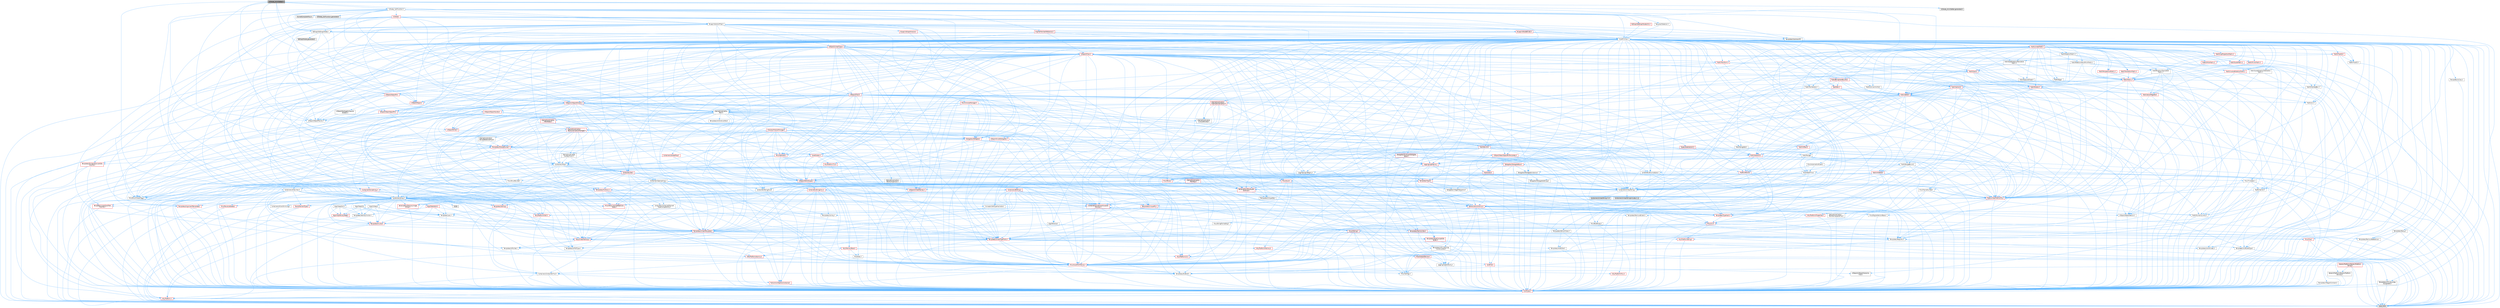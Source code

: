 digraph "K2Node_AnimGetter.h"
{
 // INTERACTIVE_SVG=YES
 // LATEX_PDF_SIZE
  bgcolor="transparent";
  edge [fontname=Helvetica,fontsize=10,labelfontname=Helvetica,labelfontsize=10];
  node [fontname=Helvetica,fontsize=10,shape=box,height=0.2,width=0.4];
  Node1 [id="Node000001",label="K2Node_AnimGetter.h",height=0.2,width=0.4,color="gray40", fillcolor="grey60", style="filled", fontcolor="black",tooltip=" "];
  Node1 -> Node2 [id="edge1_Node000001_Node000002",color="steelblue1",style="solid",tooltip=" "];
  Node2 [id="Node000002",label="BlueprintActionFilter.h",height=0.2,width=0.4,color="grey40", fillcolor="white", style="filled",URL="$d5/d2a/BlueprintActionFilter_8h.html",tooltip=" "];
  Node2 -> Node3 [id="edge2_Node000002_Node000003",color="steelblue1",style="solid",tooltip=" "];
  Node3 [id="Node000003",label="BlueprintGraphModule.h",height=0.2,width=0.4,color="red", fillcolor="#FFF0F0", style="filled",URL="$d8/d11/BlueprintGraphModule_8h.html",tooltip=" "];
  Node3 -> Node4 [id="edge3_Node000003_Node000004",color="steelblue1",style="solid",tooltip=" "];
  Node4 [id="Node000004",label="Containers/Array.h",height=0.2,width=0.4,color="grey40", fillcolor="white", style="filled",URL="$df/dd0/Array_8h.html",tooltip=" "];
  Node4 -> Node5 [id="edge4_Node000004_Node000005",color="steelblue1",style="solid",tooltip=" "];
  Node5 [id="Node000005",label="CoreTypes.h",height=0.2,width=0.4,color="red", fillcolor="#FFF0F0", style="filled",URL="$dc/dec/CoreTypes_8h.html",tooltip=" "];
  Node5 -> Node6 [id="edge5_Node000005_Node000006",color="steelblue1",style="solid",tooltip=" "];
  Node6 [id="Node000006",label="HAL/Platform.h",height=0.2,width=0.4,color="red", fillcolor="#FFF0F0", style="filled",URL="$d9/dd0/Platform_8h.html",tooltip=" "];
  Node6 -> Node9 [id="edge6_Node000006_Node000009",color="steelblue1",style="solid",tooltip=" "];
  Node9 [id="Node000009",label="type_traits",height=0.2,width=0.4,color="grey60", fillcolor="#E0E0E0", style="filled",tooltip=" "];
  Node4 -> Node19 [id="edge7_Node000004_Node000019",color="steelblue1",style="solid",tooltip=" "];
  Node19 [id="Node000019",label="Misc/AssertionMacros.h",height=0.2,width=0.4,color="red", fillcolor="#FFF0F0", style="filled",URL="$d0/dfa/AssertionMacros_8h.html",tooltip=" "];
  Node19 -> Node5 [id="edge8_Node000019_Node000005",color="steelblue1",style="solid",tooltip=" "];
  Node19 -> Node6 [id="edge9_Node000019_Node000006",color="steelblue1",style="solid",tooltip=" "];
  Node19 -> Node20 [id="edge10_Node000019_Node000020",color="steelblue1",style="solid",tooltip=" "];
  Node20 [id="Node000020",label="HAL/PlatformMisc.h",height=0.2,width=0.4,color="red", fillcolor="#FFF0F0", style="filled",URL="$d0/df5/PlatformMisc_8h.html",tooltip=" "];
  Node20 -> Node5 [id="edge11_Node000020_Node000005",color="steelblue1",style="solid",tooltip=" "];
  Node19 -> Node56 [id="edge12_Node000019_Node000056",color="steelblue1",style="solid",tooltip=" "];
  Node56 [id="Node000056",label="Templates/EnableIf.h",height=0.2,width=0.4,color="grey40", fillcolor="white", style="filled",URL="$d7/d60/EnableIf_8h.html",tooltip=" "];
  Node56 -> Node5 [id="edge13_Node000056_Node000005",color="steelblue1",style="solid",tooltip=" "];
  Node19 -> Node62 [id="edge14_Node000019_Node000062",color="steelblue1",style="solid",tooltip=" "];
  Node62 [id="Node000062",label="Misc/VarArgs.h",height=0.2,width=0.4,color="grey40", fillcolor="white", style="filled",URL="$d5/d6f/VarArgs_8h.html",tooltip=" "];
  Node62 -> Node5 [id="edge15_Node000062_Node000005",color="steelblue1",style="solid",tooltip=" "];
  Node4 -> Node70 [id="edge16_Node000004_Node000070",color="steelblue1",style="solid",tooltip=" "];
  Node70 [id="Node000070",label="Misc/IntrusiveUnsetOptional\lState.h",height=0.2,width=0.4,color="red", fillcolor="#FFF0F0", style="filled",URL="$d2/d0a/IntrusiveUnsetOptionalState_8h.html",tooltip=" "];
  Node4 -> Node72 [id="edge17_Node000004_Node000072",color="steelblue1",style="solid",tooltip=" "];
  Node72 [id="Node000072",label="Misc/ReverseIterate.h",height=0.2,width=0.4,color="red", fillcolor="#FFF0F0", style="filled",URL="$db/de3/ReverseIterate_8h.html",tooltip=" "];
  Node72 -> Node6 [id="edge18_Node000072_Node000006",color="steelblue1",style="solid",tooltip=" "];
  Node4 -> Node74 [id="edge19_Node000004_Node000074",color="steelblue1",style="solid",tooltip=" "];
  Node74 [id="Node000074",label="HAL/UnrealMemory.h",height=0.2,width=0.4,color="red", fillcolor="#FFF0F0", style="filled",URL="$d9/d96/UnrealMemory_8h.html",tooltip=" "];
  Node74 -> Node5 [id="edge20_Node000074_Node000005",color="steelblue1",style="solid",tooltip=" "];
  Node74 -> Node78 [id="edge21_Node000074_Node000078",color="steelblue1",style="solid",tooltip=" "];
  Node78 [id="Node000078",label="HAL/MemoryBase.h",height=0.2,width=0.4,color="red", fillcolor="#FFF0F0", style="filled",URL="$d6/d9f/MemoryBase_8h.html",tooltip=" "];
  Node78 -> Node5 [id="edge22_Node000078_Node000005",color="steelblue1",style="solid",tooltip=" "];
  Node78 -> Node49 [id="edge23_Node000078_Node000049",color="steelblue1",style="solid",tooltip=" "];
  Node49 [id="Node000049",label="HAL/PlatformAtomics.h",height=0.2,width=0.4,color="red", fillcolor="#FFF0F0", style="filled",URL="$d3/d36/PlatformAtomics_8h.html",tooltip=" "];
  Node49 -> Node5 [id="edge24_Node000049_Node000005",color="steelblue1",style="solid",tooltip=" "];
  Node78 -> Node32 [id="edge25_Node000078_Node000032",color="steelblue1",style="solid",tooltip=" "];
  Node32 [id="Node000032",label="HAL/PlatformCrt.h",height=0.2,width=0.4,color="red", fillcolor="#FFF0F0", style="filled",URL="$d8/d75/PlatformCrt_8h.html",tooltip=" "];
  Node78 -> Node79 [id="edge26_Node000078_Node000079",color="steelblue1",style="solid",tooltip=" "];
  Node79 [id="Node000079",label="Misc/Exec.h",height=0.2,width=0.4,color="grey40", fillcolor="white", style="filled",URL="$de/ddb/Exec_8h.html",tooltip=" "];
  Node79 -> Node5 [id="edge27_Node000079_Node000005",color="steelblue1",style="solid",tooltip=" "];
  Node79 -> Node19 [id="edge28_Node000079_Node000019",color="steelblue1",style="solid",tooltip=" "];
  Node78 -> Node80 [id="edge29_Node000078_Node000080",color="steelblue1",style="solid",tooltip=" "];
  Node80 [id="Node000080",label="Misc/OutputDevice.h",height=0.2,width=0.4,color="red", fillcolor="#FFF0F0", style="filled",URL="$d7/d32/OutputDevice_8h.html",tooltip=" "];
  Node80 -> Node27 [id="edge30_Node000080_Node000027",color="steelblue1",style="solid",tooltip=" "];
  Node27 [id="Node000027",label="CoreFwd.h",height=0.2,width=0.4,color="red", fillcolor="#FFF0F0", style="filled",URL="$d1/d1e/CoreFwd_8h.html",tooltip=" "];
  Node27 -> Node5 [id="edge31_Node000027_Node000005",color="steelblue1",style="solid",tooltip=" "];
  Node27 -> Node28 [id="edge32_Node000027_Node000028",color="steelblue1",style="solid",tooltip=" "];
  Node28 [id="Node000028",label="Containers/ContainersFwd.h",height=0.2,width=0.4,color="grey40", fillcolor="white", style="filled",URL="$d4/d0a/ContainersFwd_8h.html",tooltip=" "];
  Node28 -> Node6 [id="edge33_Node000028_Node000006",color="steelblue1",style="solid",tooltip=" "];
  Node28 -> Node5 [id="edge34_Node000028_Node000005",color="steelblue1",style="solid",tooltip=" "];
  Node28 -> Node25 [id="edge35_Node000028_Node000025",color="steelblue1",style="solid",tooltip=" "];
  Node25 [id="Node000025",label="Traits/IsContiguousContainer.h",height=0.2,width=0.4,color="red", fillcolor="#FFF0F0", style="filled",URL="$d5/d3c/IsContiguousContainer_8h.html",tooltip=" "];
  Node25 -> Node5 [id="edge36_Node000025_Node000005",color="steelblue1",style="solid",tooltip=" "];
  Node27 -> Node30 [id="edge37_Node000027_Node000030",color="steelblue1",style="solid",tooltip=" "];
  Node30 [id="Node000030",label="UObject/UObjectHierarchy\lFwd.h",height=0.2,width=0.4,color="grey40", fillcolor="white", style="filled",URL="$d3/d13/UObjectHierarchyFwd_8h.html",tooltip=" "];
  Node80 -> Node5 [id="edge38_Node000080_Node000005",color="steelblue1",style="solid",tooltip=" "];
  Node80 -> Node81 [id="edge39_Node000080_Node000081",color="steelblue1",style="solid",tooltip=" "];
  Node81 [id="Node000081",label="Logging/LogVerbosity.h",height=0.2,width=0.4,color="grey40", fillcolor="white", style="filled",URL="$d2/d8f/LogVerbosity_8h.html",tooltip=" "];
  Node81 -> Node5 [id="edge40_Node000081_Node000005",color="steelblue1",style="solid",tooltip=" "];
  Node80 -> Node62 [id="edge41_Node000080_Node000062",color="steelblue1",style="solid",tooltip=" "];
  Node74 -> Node91 [id="edge42_Node000074_Node000091",color="steelblue1",style="solid",tooltip=" "];
  Node91 [id="Node000091",label="HAL/PlatformMemory.h",height=0.2,width=0.4,color="red", fillcolor="#FFF0F0", style="filled",URL="$de/d68/PlatformMemory_8h.html",tooltip=" "];
  Node91 -> Node5 [id="edge43_Node000091_Node000005",color="steelblue1",style="solid",tooltip=" "];
  Node74 -> Node94 [id="edge44_Node000074_Node000094",color="steelblue1",style="solid",tooltip=" "];
  Node94 [id="Node000094",label="Templates/IsPointer.h",height=0.2,width=0.4,color="grey40", fillcolor="white", style="filled",URL="$d7/d05/IsPointer_8h.html",tooltip=" "];
  Node94 -> Node5 [id="edge45_Node000094_Node000005",color="steelblue1",style="solid",tooltip=" "];
  Node4 -> Node95 [id="edge46_Node000004_Node000095",color="steelblue1",style="solid",tooltip=" "];
  Node95 [id="Node000095",label="Templates/UnrealTypeTraits.h",height=0.2,width=0.4,color="red", fillcolor="#FFF0F0", style="filled",URL="$d2/d2d/UnrealTypeTraits_8h.html",tooltip=" "];
  Node95 -> Node5 [id="edge47_Node000095_Node000005",color="steelblue1",style="solid",tooltip=" "];
  Node95 -> Node94 [id="edge48_Node000095_Node000094",color="steelblue1",style="solid",tooltip=" "];
  Node95 -> Node19 [id="edge49_Node000095_Node000019",color="steelblue1",style="solid",tooltip=" "];
  Node95 -> Node87 [id="edge50_Node000095_Node000087",color="steelblue1",style="solid",tooltip=" "];
  Node87 [id="Node000087",label="Templates/AndOrNot.h",height=0.2,width=0.4,color="grey40", fillcolor="white", style="filled",URL="$db/d0a/AndOrNot_8h.html",tooltip=" "];
  Node87 -> Node5 [id="edge51_Node000087_Node000005",color="steelblue1",style="solid",tooltip=" "];
  Node95 -> Node56 [id="edge52_Node000095_Node000056",color="steelblue1",style="solid",tooltip=" "];
  Node95 -> Node96 [id="edge53_Node000095_Node000096",color="steelblue1",style="solid",tooltip=" "];
  Node96 [id="Node000096",label="Templates/IsArithmetic.h",height=0.2,width=0.4,color="grey40", fillcolor="white", style="filled",URL="$d2/d5d/IsArithmetic_8h.html",tooltip=" "];
  Node96 -> Node5 [id="edge54_Node000096_Node000005",color="steelblue1",style="solid",tooltip=" "];
  Node95 -> Node98 [id="edge55_Node000095_Node000098",color="steelblue1",style="solid",tooltip=" "];
  Node98 [id="Node000098",label="Templates/IsPODType.h",height=0.2,width=0.4,color="grey40", fillcolor="white", style="filled",URL="$d7/db1/IsPODType_8h.html",tooltip=" "];
  Node98 -> Node5 [id="edge56_Node000098_Node000005",color="steelblue1",style="solid",tooltip=" "];
  Node95 -> Node99 [id="edge57_Node000095_Node000099",color="steelblue1",style="solid",tooltip=" "];
  Node99 [id="Node000099",label="Templates/IsUECoreType.h",height=0.2,width=0.4,color="grey40", fillcolor="white", style="filled",URL="$d1/db8/IsUECoreType_8h.html",tooltip=" "];
  Node99 -> Node5 [id="edge58_Node000099_Node000005",color="steelblue1",style="solid",tooltip=" "];
  Node99 -> Node9 [id="edge59_Node000099_Node000009",color="steelblue1",style="solid",tooltip=" "];
  Node95 -> Node88 [id="edge60_Node000095_Node000088",color="steelblue1",style="solid",tooltip=" "];
  Node88 [id="Node000088",label="Templates/IsTriviallyCopy\lConstructible.h",height=0.2,width=0.4,color="grey40", fillcolor="white", style="filled",URL="$d3/d78/IsTriviallyCopyConstructible_8h.html",tooltip=" "];
  Node88 -> Node5 [id="edge61_Node000088_Node000005",color="steelblue1",style="solid",tooltip=" "];
  Node88 -> Node9 [id="edge62_Node000088_Node000009",color="steelblue1",style="solid",tooltip=" "];
  Node4 -> Node100 [id="edge63_Node000004_Node000100",color="steelblue1",style="solid",tooltip=" "];
  Node100 [id="Node000100",label="Templates/UnrealTemplate.h",height=0.2,width=0.4,color="red", fillcolor="#FFF0F0", style="filled",URL="$d4/d24/UnrealTemplate_8h.html",tooltip=" "];
  Node100 -> Node5 [id="edge64_Node000100_Node000005",color="steelblue1",style="solid",tooltip=" "];
  Node100 -> Node94 [id="edge65_Node000100_Node000094",color="steelblue1",style="solid",tooltip=" "];
  Node100 -> Node74 [id="edge66_Node000100_Node000074",color="steelblue1",style="solid",tooltip=" "];
  Node100 -> Node95 [id="edge67_Node000100_Node000095",color="steelblue1",style="solid",tooltip=" "];
  Node100 -> Node103 [id="edge68_Node000100_Node000103",color="steelblue1",style="solid",tooltip=" "];
  Node103 [id="Node000103",label="Templates/RemoveReference.h",height=0.2,width=0.4,color="grey40", fillcolor="white", style="filled",URL="$da/dbe/RemoveReference_8h.html",tooltip=" "];
  Node103 -> Node5 [id="edge69_Node000103_Node000005",color="steelblue1",style="solid",tooltip=" "];
  Node100 -> Node64 [id="edge70_Node000100_Node000064",color="steelblue1",style="solid",tooltip=" "];
  Node64 [id="Node000064",label="Templates/Requires.h",height=0.2,width=0.4,color="grey40", fillcolor="white", style="filled",URL="$dc/d96/Requires_8h.html",tooltip=" "];
  Node64 -> Node56 [id="edge71_Node000064_Node000056",color="steelblue1",style="solid",tooltip=" "];
  Node64 -> Node9 [id="edge72_Node000064_Node000009",color="steelblue1",style="solid",tooltip=" "];
  Node100 -> Node104 [id="edge73_Node000100_Node000104",color="steelblue1",style="solid",tooltip=" "];
  Node104 [id="Node000104",label="Templates/TypeCompatible\lBytes.h",height=0.2,width=0.4,color="red", fillcolor="#FFF0F0", style="filled",URL="$df/d0a/TypeCompatibleBytes_8h.html",tooltip=" "];
  Node104 -> Node5 [id="edge74_Node000104_Node000005",color="steelblue1",style="solid",tooltip=" "];
  Node104 -> Node9 [id="edge75_Node000104_Node000009",color="steelblue1",style="solid",tooltip=" "];
  Node100 -> Node25 [id="edge76_Node000100_Node000025",color="steelblue1",style="solid",tooltip=" "];
  Node100 -> Node9 [id="edge77_Node000100_Node000009",color="steelblue1",style="solid",tooltip=" "];
  Node4 -> Node106 [id="edge78_Node000004_Node000106",color="steelblue1",style="solid",tooltip=" "];
  Node106 [id="Node000106",label="Containers/AllowShrinking.h",height=0.2,width=0.4,color="grey40", fillcolor="white", style="filled",URL="$d7/d1a/AllowShrinking_8h.html",tooltip=" "];
  Node106 -> Node5 [id="edge79_Node000106_Node000005",color="steelblue1",style="solid",tooltip=" "];
  Node4 -> Node107 [id="edge80_Node000004_Node000107",color="steelblue1",style="solid",tooltip=" "];
  Node107 [id="Node000107",label="Containers/ContainerAllocation\lPolicies.h",height=0.2,width=0.4,color="red", fillcolor="#FFF0F0", style="filled",URL="$d7/dff/ContainerAllocationPolicies_8h.html",tooltip=" "];
  Node107 -> Node5 [id="edge81_Node000107_Node000005",color="steelblue1",style="solid",tooltip=" "];
  Node107 -> Node107 [id="edge82_Node000107_Node000107",color="steelblue1",style="solid",tooltip=" "];
  Node107 -> Node109 [id="edge83_Node000107_Node000109",color="steelblue1",style="solid",tooltip=" "];
  Node109 [id="Node000109",label="HAL/PlatformMath.h",height=0.2,width=0.4,color="red", fillcolor="#FFF0F0", style="filled",URL="$dc/d53/PlatformMath_8h.html",tooltip=" "];
  Node109 -> Node5 [id="edge84_Node000109_Node000005",color="steelblue1",style="solid",tooltip=" "];
  Node107 -> Node74 [id="edge85_Node000107_Node000074",color="steelblue1",style="solid",tooltip=" "];
  Node107 -> Node42 [id="edge86_Node000107_Node000042",color="steelblue1",style="solid",tooltip=" "];
  Node42 [id="Node000042",label="Math/NumericLimits.h",height=0.2,width=0.4,color="grey40", fillcolor="white", style="filled",URL="$df/d1b/NumericLimits_8h.html",tooltip=" "];
  Node42 -> Node5 [id="edge87_Node000042_Node000005",color="steelblue1",style="solid",tooltip=" "];
  Node107 -> Node19 [id="edge88_Node000107_Node000019",color="steelblue1",style="solid",tooltip=" "];
  Node107 -> Node118 [id="edge89_Node000107_Node000118",color="steelblue1",style="solid",tooltip=" "];
  Node118 [id="Node000118",label="Templates/MemoryOps.h",height=0.2,width=0.4,color="red", fillcolor="#FFF0F0", style="filled",URL="$db/dea/MemoryOps_8h.html",tooltip=" "];
  Node118 -> Node5 [id="edge90_Node000118_Node000005",color="steelblue1",style="solid",tooltip=" "];
  Node118 -> Node74 [id="edge91_Node000118_Node000074",color="steelblue1",style="solid",tooltip=" "];
  Node118 -> Node89 [id="edge92_Node000118_Node000089",color="steelblue1",style="solid",tooltip=" "];
  Node89 [id="Node000089",label="Templates/IsTriviallyCopy\lAssignable.h",height=0.2,width=0.4,color="grey40", fillcolor="white", style="filled",URL="$d2/df2/IsTriviallyCopyAssignable_8h.html",tooltip=" "];
  Node89 -> Node5 [id="edge93_Node000089_Node000005",color="steelblue1",style="solid",tooltip=" "];
  Node89 -> Node9 [id="edge94_Node000089_Node000009",color="steelblue1",style="solid",tooltip=" "];
  Node118 -> Node88 [id="edge95_Node000118_Node000088",color="steelblue1",style="solid",tooltip=" "];
  Node118 -> Node64 [id="edge96_Node000118_Node000064",color="steelblue1",style="solid",tooltip=" "];
  Node118 -> Node95 [id="edge97_Node000118_Node000095",color="steelblue1",style="solid",tooltip=" "];
  Node118 -> Node9 [id="edge98_Node000118_Node000009",color="steelblue1",style="solid",tooltip=" "];
  Node107 -> Node104 [id="edge99_Node000107_Node000104",color="steelblue1",style="solid",tooltip=" "];
  Node107 -> Node9 [id="edge100_Node000107_Node000009",color="steelblue1",style="solid",tooltip=" "];
  Node4 -> Node119 [id="edge101_Node000004_Node000119",color="steelblue1",style="solid",tooltip=" "];
  Node119 [id="Node000119",label="Containers/ContainerElement\lTypeCompatibility.h",height=0.2,width=0.4,color="grey40", fillcolor="white", style="filled",URL="$df/ddf/ContainerElementTypeCompatibility_8h.html",tooltip=" "];
  Node119 -> Node5 [id="edge102_Node000119_Node000005",color="steelblue1",style="solid",tooltip=" "];
  Node119 -> Node95 [id="edge103_Node000119_Node000095",color="steelblue1",style="solid",tooltip=" "];
  Node4 -> Node120 [id="edge104_Node000004_Node000120",color="steelblue1",style="solid",tooltip=" "];
  Node120 [id="Node000120",label="Serialization/Archive.h",height=0.2,width=0.4,color="red", fillcolor="#FFF0F0", style="filled",URL="$d7/d3b/Archive_8h.html",tooltip=" "];
  Node120 -> Node27 [id="edge105_Node000120_Node000027",color="steelblue1",style="solid",tooltip=" "];
  Node120 -> Node5 [id="edge106_Node000120_Node000005",color="steelblue1",style="solid",tooltip=" "];
  Node120 -> Node121 [id="edge107_Node000120_Node000121",color="steelblue1",style="solid",tooltip=" "];
  Node121 [id="Node000121",label="HAL/PlatformProperties.h",height=0.2,width=0.4,color="red", fillcolor="#FFF0F0", style="filled",URL="$d9/db0/PlatformProperties_8h.html",tooltip=" "];
  Node121 -> Node5 [id="edge108_Node000121_Node000005",color="steelblue1",style="solid",tooltip=" "];
  Node120 -> Node124 [id="edge109_Node000120_Node000124",color="steelblue1",style="solid",tooltip=" "];
  Node124 [id="Node000124",label="Internationalization\l/TextNamespaceFwd.h",height=0.2,width=0.4,color="grey40", fillcolor="white", style="filled",URL="$d8/d97/TextNamespaceFwd_8h.html",tooltip=" "];
  Node124 -> Node5 [id="edge110_Node000124_Node000005",color="steelblue1",style="solid",tooltip=" "];
  Node120 -> Node19 [id="edge111_Node000120_Node000019",color="steelblue1",style="solid",tooltip=" "];
  Node120 -> Node125 [id="edge112_Node000120_Node000125",color="steelblue1",style="solid",tooltip=" "];
  Node125 [id="Node000125",label="Misc/EngineVersionBase.h",height=0.2,width=0.4,color="grey40", fillcolor="white", style="filled",URL="$d5/d2b/EngineVersionBase_8h.html",tooltip=" "];
  Node125 -> Node5 [id="edge113_Node000125_Node000005",color="steelblue1",style="solid",tooltip=" "];
  Node120 -> Node62 [id="edge114_Node000120_Node000062",color="steelblue1",style="solid",tooltip=" "];
  Node120 -> Node56 [id="edge115_Node000120_Node000056",color="steelblue1",style="solid",tooltip=" "];
  Node120 -> Node128 [id="edge116_Node000120_Node000128",color="steelblue1",style="solid",tooltip=" "];
  Node128 [id="Node000128",label="Templates/IsEnumClass.h",height=0.2,width=0.4,color="grey40", fillcolor="white", style="filled",URL="$d7/d15/IsEnumClass_8h.html",tooltip=" "];
  Node128 -> Node5 [id="edge117_Node000128_Node000005",color="steelblue1",style="solid",tooltip=" "];
  Node128 -> Node87 [id="edge118_Node000128_Node000087",color="steelblue1",style="solid",tooltip=" "];
  Node120 -> Node100 [id="edge119_Node000120_Node000100",color="steelblue1",style="solid",tooltip=" "];
  Node120 -> Node129 [id="edge120_Node000120_Node000129",color="steelblue1",style="solid",tooltip=" "];
  Node129 [id="Node000129",label="UObject/ObjectVersion.h",height=0.2,width=0.4,color="grey40", fillcolor="white", style="filled",URL="$da/d63/ObjectVersion_8h.html",tooltip=" "];
  Node129 -> Node5 [id="edge121_Node000129_Node000005",color="steelblue1",style="solid",tooltip=" "];
  Node4 -> Node130 [id="edge122_Node000004_Node000130",color="steelblue1",style="solid",tooltip=" "];
  Node130 [id="Node000130",label="Serialization/MemoryImage\lWriter.h",height=0.2,width=0.4,color="red", fillcolor="#FFF0F0", style="filled",URL="$d0/d08/MemoryImageWriter_8h.html",tooltip=" "];
  Node130 -> Node5 [id="edge123_Node000130_Node000005",color="steelblue1",style="solid",tooltip=" "];
  Node4 -> Node144 [id="edge124_Node000004_Node000144",color="steelblue1",style="solid",tooltip=" "];
  Node144 [id="Node000144",label="Algo/Heapify.h",height=0.2,width=0.4,color="grey40", fillcolor="white", style="filled",URL="$d0/d2a/Heapify_8h.html",tooltip=" "];
  Node144 -> Node145 [id="edge125_Node000144_Node000145",color="steelblue1",style="solid",tooltip=" "];
  Node145 [id="Node000145",label="Algo/Impl/BinaryHeap.h",height=0.2,width=0.4,color="red", fillcolor="#FFF0F0", style="filled",URL="$d7/da3/Algo_2Impl_2BinaryHeap_8h.html",tooltip=" "];
  Node145 -> Node146 [id="edge126_Node000145_Node000146",color="steelblue1",style="solid",tooltip=" "];
  Node146 [id="Node000146",label="Templates/Invoke.h",height=0.2,width=0.4,color="red", fillcolor="#FFF0F0", style="filled",URL="$d7/deb/Invoke_8h.html",tooltip=" "];
  Node146 -> Node5 [id="edge127_Node000146_Node000005",color="steelblue1",style="solid",tooltip=" "];
  Node146 -> Node100 [id="edge128_Node000146_Node000100",color="steelblue1",style="solid",tooltip=" "];
  Node146 -> Node9 [id="edge129_Node000146_Node000009",color="steelblue1",style="solid",tooltip=" "];
  Node145 -> Node9 [id="edge130_Node000145_Node000009",color="steelblue1",style="solid",tooltip=" "];
  Node144 -> Node150 [id="edge131_Node000144_Node000150",color="steelblue1",style="solid",tooltip=" "];
  Node150 [id="Node000150",label="Templates/IdentityFunctor.h",height=0.2,width=0.4,color="grey40", fillcolor="white", style="filled",URL="$d7/d2e/IdentityFunctor_8h.html",tooltip=" "];
  Node150 -> Node6 [id="edge132_Node000150_Node000006",color="steelblue1",style="solid",tooltip=" "];
  Node144 -> Node146 [id="edge133_Node000144_Node000146",color="steelblue1",style="solid",tooltip=" "];
  Node144 -> Node151 [id="edge134_Node000144_Node000151",color="steelblue1",style="solid",tooltip=" "];
  Node151 [id="Node000151",label="Templates/Less.h",height=0.2,width=0.4,color="grey40", fillcolor="white", style="filled",URL="$de/dc8/Less_8h.html",tooltip=" "];
  Node151 -> Node5 [id="edge135_Node000151_Node000005",color="steelblue1",style="solid",tooltip=" "];
  Node151 -> Node100 [id="edge136_Node000151_Node000100",color="steelblue1",style="solid",tooltip=" "];
  Node144 -> Node100 [id="edge137_Node000144_Node000100",color="steelblue1",style="solid",tooltip=" "];
  Node4 -> Node152 [id="edge138_Node000004_Node000152",color="steelblue1",style="solid",tooltip=" "];
  Node152 [id="Node000152",label="Algo/HeapSort.h",height=0.2,width=0.4,color="grey40", fillcolor="white", style="filled",URL="$d3/d92/HeapSort_8h.html",tooltip=" "];
  Node152 -> Node145 [id="edge139_Node000152_Node000145",color="steelblue1",style="solid",tooltip=" "];
  Node152 -> Node150 [id="edge140_Node000152_Node000150",color="steelblue1",style="solid",tooltip=" "];
  Node152 -> Node151 [id="edge141_Node000152_Node000151",color="steelblue1",style="solid",tooltip=" "];
  Node152 -> Node100 [id="edge142_Node000152_Node000100",color="steelblue1",style="solid",tooltip=" "];
  Node4 -> Node153 [id="edge143_Node000004_Node000153",color="steelblue1",style="solid",tooltip=" "];
  Node153 [id="Node000153",label="Algo/IsHeap.h",height=0.2,width=0.4,color="grey40", fillcolor="white", style="filled",URL="$de/d32/IsHeap_8h.html",tooltip=" "];
  Node153 -> Node145 [id="edge144_Node000153_Node000145",color="steelblue1",style="solid",tooltip=" "];
  Node153 -> Node150 [id="edge145_Node000153_Node000150",color="steelblue1",style="solid",tooltip=" "];
  Node153 -> Node146 [id="edge146_Node000153_Node000146",color="steelblue1",style="solid",tooltip=" "];
  Node153 -> Node151 [id="edge147_Node000153_Node000151",color="steelblue1",style="solid",tooltip=" "];
  Node153 -> Node100 [id="edge148_Node000153_Node000100",color="steelblue1",style="solid",tooltip=" "];
  Node4 -> Node145 [id="edge149_Node000004_Node000145",color="steelblue1",style="solid",tooltip=" "];
  Node4 -> Node154 [id="edge150_Node000004_Node000154",color="steelblue1",style="solid",tooltip=" "];
  Node154 [id="Node000154",label="Algo/StableSort.h",height=0.2,width=0.4,color="red", fillcolor="#FFF0F0", style="filled",URL="$d7/d3c/StableSort_8h.html",tooltip=" "];
  Node154 -> Node150 [id="edge151_Node000154_Node000150",color="steelblue1",style="solid",tooltip=" "];
  Node154 -> Node146 [id="edge152_Node000154_Node000146",color="steelblue1",style="solid",tooltip=" "];
  Node154 -> Node151 [id="edge153_Node000154_Node000151",color="steelblue1",style="solid",tooltip=" "];
  Node154 -> Node100 [id="edge154_Node000154_Node000100",color="steelblue1",style="solid",tooltip=" "];
  Node4 -> Node157 [id="edge155_Node000004_Node000157",color="steelblue1",style="solid",tooltip=" "];
  Node157 [id="Node000157",label="Concepts/GetTypeHashable.h",height=0.2,width=0.4,color="grey40", fillcolor="white", style="filled",URL="$d3/da2/GetTypeHashable_8h.html",tooltip=" "];
  Node157 -> Node5 [id="edge156_Node000157_Node000005",color="steelblue1",style="solid",tooltip=" "];
  Node157 -> Node135 [id="edge157_Node000157_Node000135",color="steelblue1",style="solid",tooltip=" "];
  Node135 [id="Node000135",label="Templates/TypeHash.h",height=0.2,width=0.4,color="red", fillcolor="#FFF0F0", style="filled",URL="$d1/d62/TypeHash_8h.html",tooltip=" "];
  Node135 -> Node5 [id="edge158_Node000135_Node000005",color="steelblue1",style="solid",tooltip=" "];
  Node135 -> Node64 [id="edge159_Node000135_Node000064",color="steelblue1",style="solid",tooltip=" "];
  Node135 -> Node136 [id="edge160_Node000135_Node000136",color="steelblue1",style="solid",tooltip=" "];
  Node136 [id="Node000136",label="Misc/Crc.h",height=0.2,width=0.4,color="red", fillcolor="#FFF0F0", style="filled",URL="$d4/dd2/Crc_8h.html",tooltip=" "];
  Node136 -> Node5 [id="edge161_Node000136_Node000005",color="steelblue1",style="solid",tooltip=" "];
  Node136 -> Node76 [id="edge162_Node000136_Node000076",color="steelblue1",style="solid",tooltip=" "];
  Node76 [id="Node000076",label="HAL/PlatformString.h",height=0.2,width=0.4,color="red", fillcolor="#FFF0F0", style="filled",URL="$db/db5/PlatformString_8h.html",tooltip=" "];
  Node76 -> Node5 [id="edge163_Node000076_Node000005",color="steelblue1",style="solid",tooltip=" "];
  Node136 -> Node19 [id="edge164_Node000136_Node000019",color="steelblue1",style="solid",tooltip=" "];
  Node136 -> Node137 [id="edge165_Node000136_Node000137",color="steelblue1",style="solid",tooltip=" "];
  Node137 [id="Node000137",label="Misc/CString.h",height=0.2,width=0.4,color="red", fillcolor="#FFF0F0", style="filled",URL="$d2/d49/CString_8h.html",tooltip=" "];
  Node137 -> Node5 [id="edge166_Node000137_Node000005",color="steelblue1",style="solid",tooltip=" "];
  Node137 -> Node32 [id="edge167_Node000137_Node000032",color="steelblue1",style="solid",tooltip=" "];
  Node137 -> Node76 [id="edge168_Node000137_Node000076",color="steelblue1",style="solid",tooltip=" "];
  Node137 -> Node19 [id="edge169_Node000137_Node000019",color="steelblue1",style="solid",tooltip=" "];
  Node137 -> Node138 [id="edge170_Node000137_Node000138",color="steelblue1",style="solid",tooltip=" "];
  Node138 [id="Node000138",label="Misc/Char.h",height=0.2,width=0.4,color="red", fillcolor="#FFF0F0", style="filled",URL="$d0/d58/Char_8h.html",tooltip=" "];
  Node138 -> Node5 [id="edge171_Node000138_Node000005",color="steelblue1",style="solid",tooltip=" "];
  Node138 -> Node9 [id="edge172_Node000138_Node000009",color="steelblue1",style="solid",tooltip=" "];
  Node137 -> Node62 [id="edge173_Node000137_Node000062",color="steelblue1",style="solid",tooltip=" "];
  Node136 -> Node138 [id="edge174_Node000136_Node000138",color="steelblue1",style="solid",tooltip=" "];
  Node136 -> Node95 [id="edge175_Node000136_Node000095",color="steelblue1",style="solid",tooltip=" "];
  Node135 -> Node9 [id="edge176_Node000135_Node000009",color="steelblue1",style="solid",tooltip=" "];
  Node4 -> Node150 [id="edge177_Node000004_Node000150",color="steelblue1",style="solid",tooltip=" "];
  Node4 -> Node146 [id="edge178_Node000004_Node000146",color="steelblue1",style="solid",tooltip=" "];
  Node4 -> Node151 [id="edge179_Node000004_Node000151",color="steelblue1",style="solid",tooltip=" "];
  Node4 -> Node158 [id="edge180_Node000004_Node000158",color="steelblue1",style="solid",tooltip=" "];
  Node158 [id="Node000158",label="Templates/LosesQualifiers\lFromTo.h",height=0.2,width=0.4,color="red", fillcolor="#FFF0F0", style="filled",URL="$d2/db3/LosesQualifiersFromTo_8h.html",tooltip=" "];
  Node158 -> Node9 [id="edge181_Node000158_Node000009",color="steelblue1",style="solid",tooltip=" "];
  Node4 -> Node64 [id="edge182_Node000004_Node000064",color="steelblue1",style="solid",tooltip=" "];
  Node4 -> Node159 [id="edge183_Node000004_Node000159",color="steelblue1",style="solid",tooltip=" "];
  Node159 [id="Node000159",label="Templates/Sorting.h",height=0.2,width=0.4,color="red", fillcolor="#FFF0F0", style="filled",URL="$d3/d9e/Sorting_8h.html",tooltip=" "];
  Node159 -> Node5 [id="edge184_Node000159_Node000005",color="steelblue1",style="solid",tooltip=" "];
  Node159 -> Node109 [id="edge185_Node000159_Node000109",color="steelblue1",style="solid",tooltip=" "];
  Node159 -> Node151 [id="edge186_Node000159_Node000151",color="steelblue1",style="solid",tooltip=" "];
  Node4 -> Node163 [id="edge187_Node000004_Node000163",color="steelblue1",style="solid",tooltip=" "];
  Node163 [id="Node000163",label="Templates/AlignmentTemplates.h",height=0.2,width=0.4,color="red", fillcolor="#FFF0F0", style="filled",URL="$dd/d32/AlignmentTemplates_8h.html",tooltip=" "];
  Node163 -> Node5 [id="edge188_Node000163_Node000005",color="steelblue1",style="solid",tooltip=" "];
  Node163 -> Node94 [id="edge189_Node000163_Node000094",color="steelblue1",style="solid",tooltip=" "];
  Node4 -> Node23 [id="edge190_Node000004_Node000023",color="steelblue1",style="solid",tooltip=" "];
  Node23 [id="Node000023",label="Traits/ElementType.h",height=0.2,width=0.4,color="red", fillcolor="#FFF0F0", style="filled",URL="$d5/d4f/ElementType_8h.html",tooltip=" "];
  Node23 -> Node6 [id="edge191_Node000023_Node000006",color="steelblue1",style="solid",tooltip=" "];
  Node23 -> Node9 [id="edge192_Node000023_Node000009",color="steelblue1",style="solid",tooltip=" "];
  Node4 -> Node115 [id="edge193_Node000004_Node000115",color="steelblue1",style="solid",tooltip=" "];
  Node115 [id="Node000115",label="limits",height=0.2,width=0.4,color="grey60", fillcolor="#E0E0E0", style="filled",tooltip=" "];
  Node4 -> Node9 [id="edge194_Node000004_Node000009",color="steelblue1",style="solid",tooltip=" "];
  Node3 -> Node164 [id="edge195_Node000003_Node000164",color="steelblue1",style="solid",tooltip=" "];
  Node164 [id="Node000164",label="CoreMinimal.h",height=0.2,width=0.4,color="grey40", fillcolor="white", style="filled",URL="$d7/d67/CoreMinimal_8h.html",tooltip=" "];
  Node164 -> Node5 [id="edge196_Node000164_Node000005",color="steelblue1",style="solid",tooltip=" "];
  Node164 -> Node27 [id="edge197_Node000164_Node000027",color="steelblue1",style="solid",tooltip=" "];
  Node164 -> Node30 [id="edge198_Node000164_Node000030",color="steelblue1",style="solid",tooltip=" "];
  Node164 -> Node28 [id="edge199_Node000164_Node000028",color="steelblue1",style="solid",tooltip=" "];
  Node164 -> Node62 [id="edge200_Node000164_Node000062",color="steelblue1",style="solid",tooltip=" "];
  Node164 -> Node81 [id="edge201_Node000164_Node000081",color="steelblue1",style="solid",tooltip=" "];
  Node164 -> Node80 [id="edge202_Node000164_Node000080",color="steelblue1",style="solid",tooltip=" "];
  Node164 -> Node32 [id="edge203_Node000164_Node000032",color="steelblue1",style="solid",tooltip=" "];
  Node164 -> Node20 [id="edge204_Node000164_Node000020",color="steelblue1",style="solid",tooltip=" "];
  Node164 -> Node19 [id="edge205_Node000164_Node000019",color="steelblue1",style="solid",tooltip=" "];
  Node164 -> Node94 [id="edge206_Node000164_Node000094",color="steelblue1",style="solid",tooltip=" "];
  Node164 -> Node91 [id="edge207_Node000164_Node000091",color="steelblue1",style="solid",tooltip=" "];
  Node164 -> Node49 [id="edge208_Node000164_Node000049",color="steelblue1",style="solid",tooltip=" "];
  Node164 -> Node79 [id="edge209_Node000164_Node000079",color="steelblue1",style="solid",tooltip=" "];
  Node164 -> Node78 [id="edge210_Node000164_Node000078",color="steelblue1",style="solid",tooltip=" "];
  Node164 -> Node74 [id="edge211_Node000164_Node000074",color="steelblue1",style="solid",tooltip=" "];
  Node164 -> Node96 [id="edge212_Node000164_Node000096",color="steelblue1",style="solid",tooltip=" "];
  Node164 -> Node87 [id="edge213_Node000164_Node000087",color="steelblue1",style="solid",tooltip=" "];
  Node164 -> Node98 [id="edge214_Node000164_Node000098",color="steelblue1",style="solid",tooltip=" "];
  Node164 -> Node99 [id="edge215_Node000164_Node000099",color="steelblue1",style="solid",tooltip=" "];
  Node164 -> Node88 [id="edge216_Node000164_Node000088",color="steelblue1",style="solid",tooltip=" "];
  Node164 -> Node95 [id="edge217_Node000164_Node000095",color="steelblue1",style="solid",tooltip=" "];
  Node164 -> Node56 [id="edge218_Node000164_Node000056",color="steelblue1",style="solid",tooltip=" "];
  Node164 -> Node103 [id="edge219_Node000164_Node000103",color="steelblue1",style="solid",tooltip=" "];
  Node164 -> Node165 [id="edge220_Node000164_Node000165",color="steelblue1",style="solid",tooltip=" "];
  Node165 [id="Node000165",label="Templates/IntegralConstant.h",height=0.2,width=0.4,color="grey40", fillcolor="white", style="filled",URL="$db/d1b/IntegralConstant_8h.html",tooltip=" "];
  Node165 -> Node5 [id="edge221_Node000165_Node000005",color="steelblue1",style="solid",tooltip=" "];
  Node164 -> Node166 [id="edge222_Node000164_Node000166",color="steelblue1",style="solid",tooltip=" "];
  Node166 [id="Node000166",label="Templates/IsClass.h",height=0.2,width=0.4,color="grey40", fillcolor="white", style="filled",URL="$db/dcb/IsClass_8h.html",tooltip=" "];
  Node166 -> Node5 [id="edge223_Node000166_Node000005",color="steelblue1",style="solid",tooltip=" "];
  Node164 -> Node104 [id="edge224_Node000164_Node000104",color="steelblue1",style="solid",tooltip=" "];
  Node164 -> Node25 [id="edge225_Node000164_Node000025",color="steelblue1",style="solid",tooltip=" "];
  Node164 -> Node100 [id="edge226_Node000164_Node000100",color="steelblue1",style="solid",tooltip=" "];
  Node164 -> Node42 [id="edge227_Node000164_Node000042",color="steelblue1",style="solid",tooltip=" "];
  Node164 -> Node109 [id="edge228_Node000164_Node000109",color="steelblue1",style="solid",tooltip=" "];
  Node164 -> Node89 [id="edge229_Node000164_Node000089",color="steelblue1",style="solid",tooltip=" "];
  Node164 -> Node118 [id="edge230_Node000164_Node000118",color="steelblue1",style="solid",tooltip=" "];
  Node164 -> Node107 [id="edge231_Node000164_Node000107",color="steelblue1",style="solid",tooltip=" "];
  Node164 -> Node128 [id="edge232_Node000164_Node000128",color="steelblue1",style="solid",tooltip=" "];
  Node164 -> Node121 [id="edge233_Node000164_Node000121",color="steelblue1",style="solid",tooltip=" "];
  Node164 -> Node125 [id="edge234_Node000164_Node000125",color="steelblue1",style="solid",tooltip=" "];
  Node164 -> Node124 [id="edge235_Node000164_Node000124",color="steelblue1",style="solid",tooltip=" "];
  Node164 -> Node120 [id="edge236_Node000164_Node000120",color="steelblue1",style="solid",tooltip=" "];
  Node164 -> Node151 [id="edge237_Node000164_Node000151",color="steelblue1",style="solid",tooltip=" "];
  Node164 -> Node159 [id="edge238_Node000164_Node000159",color="steelblue1",style="solid",tooltip=" "];
  Node164 -> Node138 [id="edge239_Node000164_Node000138",color="steelblue1",style="solid",tooltip=" "];
  Node164 -> Node167 [id="edge240_Node000164_Node000167",color="steelblue1",style="solid",tooltip=" "];
  Node167 [id="Node000167",label="GenericPlatform/GenericPlatform\lStricmp.h",height=0.2,width=0.4,color="grey40", fillcolor="white", style="filled",URL="$d2/d86/GenericPlatformStricmp_8h.html",tooltip=" "];
  Node167 -> Node5 [id="edge241_Node000167_Node000005",color="steelblue1",style="solid",tooltip=" "];
  Node164 -> Node168 [id="edge242_Node000164_Node000168",color="steelblue1",style="solid",tooltip=" "];
  Node168 [id="Node000168",label="GenericPlatform/GenericPlatform\lString.h",height=0.2,width=0.4,color="red", fillcolor="#FFF0F0", style="filled",URL="$dd/d20/GenericPlatformString_8h.html",tooltip=" "];
  Node168 -> Node5 [id="edge243_Node000168_Node000005",color="steelblue1",style="solid",tooltip=" "];
  Node168 -> Node167 [id="edge244_Node000168_Node000167",color="steelblue1",style="solid",tooltip=" "];
  Node168 -> Node56 [id="edge245_Node000168_Node000056",color="steelblue1",style="solid",tooltip=" "];
  Node168 -> Node9 [id="edge246_Node000168_Node000009",color="steelblue1",style="solid",tooltip=" "];
  Node164 -> Node76 [id="edge247_Node000164_Node000076",color="steelblue1",style="solid",tooltip=" "];
  Node164 -> Node137 [id="edge248_Node000164_Node000137",color="steelblue1",style="solid",tooltip=" "];
  Node164 -> Node136 [id="edge249_Node000164_Node000136",color="steelblue1",style="solid",tooltip=" "];
  Node164 -> Node162 [id="edge250_Node000164_Node000162",color="steelblue1",style="solid",tooltip=" "];
  Node162 [id="Node000162",label="Math/UnrealMathUtility.h",height=0.2,width=0.4,color="red", fillcolor="#FFF0F0", style="filled",URL="$db/db8/UnrealMathUtility_8h.html",tooltip=" "];
  Node162 -> Node5 [id="edge251_Node000162_Node000005",color="steelblue1",style="solid",tooltip=" "];
  Node162 -> Node19 [id="edge252_Node000162_Node000019",color="steelblue1",style="solid",tooltip=" "];
  Node162 -> Node109 [id="edge253_Node000162_Node000109",color="steelblue1",style="solid",tooltip=" "];
  Node162 -> Node64 [id="edge254_Node000162_Node000064",color="steelblue1",style="solid",tooltip=" "];
  Node164 -> Node171 [id="edge255_Node000164_Node000171",color="steelblue1",style="solid",tooltip=" "];
  Node171 [id="Node000171",label="Containers/UnrealString.h",height=0.2,width=0.4,color="grey40", fillcolor="white", style="filled",URL="$d5/dba/UnrealString_8h.html",tooltip=" "];
  Node171 -> Node172 [id="edge256_Node000171_Node000172",color="steelblue1",style="solid",tooltip=" "];
  Node172 [id="Node000172",label="Containers/UnrealStringIncludes.h.inl",height=0.2,width=0.4,color="grey60", fillcolor="#E0E0E0", style="filled",tooltip=" "];
  Node171 -> Node173 [id="edge257_Node000171_Node000173",color="steelblue1",style="solid",tooltip=" "];
  Node173 [id="Node000173",label="Containers/UnrealString.h.inl",height=0.2,width=0.4,color="grey60", fillcolor="#E0E0E0", style="filled",tooltip=" "];
  Node171 -> Node174 [id="edge258_Node000171_Node000174",color="steelblue1",style="solid",tooltip=" "];
  Node174 [id="Node000174",label="Misc/StringFormatArg.h",height=0.2,width=0.4,color="grey40", fillcolor="white", style="filled",URL="$d2/d16/StringFormatArg_8h.html",tooltip=" "];
  Node174 -> Node28 [id="edge259_Node000174_Node000028",color="steelblue1",style="solid",tooltip=" "];
  Node164 -> Node4 [id="edge260_Node000164_Node000004",color="steelblue1",style="solid",tooltip=" "];
  Node164 -> Node175 [id="edge261_Node000164_Node000175",color="steelblue1",style="solid",tooltip=" "];
  Node175 [id="Node000175",label="Misc/FrameNumber.h",height=0.2,width=0.4,color="grey40", fillcolor="white", style="filled",URL="$dd/dbd/FrameNumber_8h.html",tooltip=" "];
  Node175 -> Node5 [id="edge262_Node000175_Node000005",color="steelblue1",style="solid",tooltip=" "];
  Node175 -> Node42 [id="edge263_Node000175_Node000042",color="steelblue1",style="solid",tooltip=" "];
  Node175 -> Node162 [id="edge264_Node000175_Node000162",color="steelblue1",style="solid",tooltip=" "];
  Node175 -> Node56 [id="edge265_Node000175_Node000056",color="steelblue1",style="solid",tooltip=" "];
  Node175 -> Node95 [id="edge266_Node000175_Node000095",color="steelblue1",style="solid",tooltip=" "];
  Node164 -> Node176 [id="edge267_Node000164_Node000176",color="steelblue1",style="solid",tooltip=" "];
  Node176 [id="Node000176",label="Misc/Timespan.h",height=0.2,width=0.4,color="grey40", fillcolor="white", style="filled",URL="$da/dd9/Timespan_8h.html",tooltip=" "];
  Node176 -> Node5 [id="edge268_Node000176_Node000005",color="steelblue1",style="solid",tooltip=" "];
  Node176 -> Node177 [id="edge269_Node000176_Node000177",color="steelblue1",style="solid",tooltip=" "];
  Node177 [id="Node000177",label="Math/Interval.h",height=0.2,width=0.4,color="grey40", fillcolor="white", style="filled",URL="$d1/d55/Interval_8h.html",tooltip=" "];
  Node177 -> Node5 [id="edge270_Node000177_Node000005",color="steelblue1",style="solid",tooltip=" "];
  Node177 -> Node96 [id="edge271_Node000177_Node000096",color="steelblue1",style="solid",tooltip=" "];
  Node177 -> Node95 [id="edge272_Node000177_Node000095",color="steelblue1",style="solid",tooltip=" "];
  Node177 -> Node42 [id="edge273_Node000177_Node000042",color="steelblue1",style="solid",tooltip=" "];
  Node177 -> Node162 [id="edge274_Node000177_Node000162",color="steelblue1",style="solid",tooltip=" "];
  Node176 -> Node162 [id="edge275_Node000176_Node000162",color="steelblue1",style="solid",tooltip=" "];
  Node176 -> Node19 [id="edge276_Node000176_Node000019",color="steelblue1",style="solid",tooltip=" "];
  Node164 -> Node178 [id="edge277_Node000164_Node000178",color="steelblue1",style="solid",tooltip=" "];
  Node178 [id="Node000178",label="Containers/StringConv.h",height=0.2,width=0.4,color="red", fillcolor="#FFF0F0", style="filled",URL="$d3/ddf/StringConv_8h.html",tooltip=" "];
  Node178 -> Node5 [id="edge278_Node000178_Node000005",color="steelblue1",style="solid",tooltip=" "];
  Node178 -> Node19 [id="edge279_Node000178_Node000019",color="steelblue1",style="solid",tooltip=" "];
  Node178 -> Node107 [id="edge280_Node000178_Node000107",color="steelblue1",style="solid",tooltip=" "];
  Node178 -> Node4 [id="edge281_Node000178_Node000004",color="steelblue1",style="solid",tooltip=" "];
  Node178 -> Node137 [id="edge282_Node000178_Node000137",color="steelblue1",style="solid",tooltip=" "];
  Node178 -> Node179 [id="edge283_Node000178_Node000179",color="steelblue1",style="solid",tooltip=" "];
  Node179 [id="Node000179",label="Templates/IsArray.h",height=0.2,width=0.4,color="grey40", fillcolor="white", style="filled",URL="$d8/d8d/IsArray_8h.html",tooltip=" "];
  Node179 -> Node5 [id="edge284_Node000179_Node000005",color="steelblue1",style="solid",tooltip=" "];
  Node178 -> Node100 [id="edge285_Node000178_Node000100",color="steelblue1",style="solid",tooltip=" "];
  Node178 -> Node95 [id="edge286_Node000178_Node000095",color="steelblue1",style="solid",tooltip=" "];
  Node178 -> Node23 [id="edge287_Node000178_Node000023",color="steelblue1",style="solid",tooltip=" "];
  Node178 -> Node25 [id="edge288_Node000178_Node000025",color="steelblue1",style="solid",tooltip=" "];
  Node178 -> Node9 [id="edge289_Node000178_Node000009",color="steelblue1",style="solid",tooltip=" "];
  Node164 -> Node180 [id="edge290_Node000164_Node000180",color="steelblue1",style="solid",tooltip=" "];
  Node180 [id="Node000180",label="UObject/UnrealNames.h",height=0.2,width=0.4,color="red", fillcolor="#FFF0F0", style="filled",URL="$d8/db1/UnrealNames_8h.html",tooltip=" "];
  Node180 -> Node5 [id="edge291_Node000180_Node000005",color="steelblue1",style="solid",tooltip=" "];
  Node164 -> Node182 [id="edge292_Node000164_Node000182",color="steelblue1",style="solid",tooltip=" "];
  Node182 [id="Node000182",label="UObject/NameTypes.h",height=0.2,width=0.4,color="red", fillcolor="#FFF0F0", style="filled",URL="$d6/d35/NameTypes_8h.html",tooltip=" "];
  Node182 -> Node5 [id="edge293_Node000182_Node000005",color="steelblue1",style="solid",tooltip=" "];
  Node182 -> Node19 [id="edge294_Node000182_Node000019",color="steelblue1",style="solid",tooltip=" "];
  Node182 -> Node74 [id="edge295_Node000182_Node000074",color="steelblue1",style="solid",tooltip=" "];
  Node182 -> Node95 [id="edge296_Node000182_Node000095",color="steelblue1",style="solid",tooltip=" "];
  Node182 -> Node100 [id="edge297_Node000182_Node000100",color="steelblue1",style="solid",tooltip=" "];
  Node182 -> Node171 [id="edge298_Node000182_Node000171",color="steelblue1",style="solid",tooltip=" "];
  Node182 -> Node178 [id="edge299_Node000182_Node000178",color="steelblue1",style="solid",tooltip=" "];
  Node182 -> Node22 [id="edge300_Node000182_Node000022",color="steelblue1",style="solid",tooltip=" "];
  Node22 [id="Node000022",label="Containers/StringFwd.h",height=0.2,width=0.4,color="grey40", fillcolor="white", style="filled",URL="$df/d37/StringFwd_8h.html",tooltip=" "];
  Node22 -> Node5 [id="edge301_Node000022_Node000005",color="steelblue1",style="solid",tooltip=" "];
  Node22 -> Node23 [id="edge302_Node000022_Node000023",color="steelblue1",style="solid",tooltip=" "];
  Node22 -> Node25 [id="edge303_Node000022_Node000025",color="steelblue1",style="solid",tooltip=" "];
  Node182 -> Node180 [id="edge304_Node000182_Node000180",color="steelblue1",style="solid",tooltip=" "];
  Node182 -> Node70 [id="edge305_Node000182_Node000070",color="steelblue1",style="solid",tooltip=" "];
  Node164 -> Node190 [id="edge306_Node000164_Node000190",color="steelblue1",style="solid",tooltip=" "];
  Node190 [id="Node000190",label="Misc/Parse.h",height=0.2,width=0.4,color="red", fillcolor="#FFF0F0", style="filled",URL="$dc/d71/Parse_8h.html",tooltip=" "];
  Node190 -> Node22 [id="edge307_Node000190_Node000022",color="steelblue1",style="solid",tooltip=" "];
  Node190 -> Node171 [id="edge308_Node000190_Node000171",color="steelblue1",style="solid",tooltip=" "];
  Node190 -> Node5 [id="edge309_Node000190_Node000005",color="steelblue1",style="solid",tooltip=" "];
  Node190 -> Node32 [id="edge310_Node000190_Node000032",color="steelblue1",style="solid",tooltip=" "];
  Node190 -> Node44 [id="edge311_Node000190_Node000044",color="steelblue1",style="solid",tooltip=" "];
  Node44 [id="Node000044",label="Misc/EnumClassFlags.h",height=0.2,width=0.4,color="grey40", fillcolor="white", style="filled",URL="$d8/de7/EnumClassFlags_8h.html",tooltip=" "];
  Node190 -> Node191 [id="edge312_Node000190_Node000191",color="steelblue1",style="solid",tooltip=" "];
  Node191 [id="Node000191",label="Templates/Function.h",height=0.2,width=0.4,color="red", fillcolor="#FFF0F0", style="filled",URL="$df/df5/Function_8h.html",tooltip=" "];
  Node191 -> Node5 [id="edge313_Node000191_Node000005",color="steelblue1",style="solid",tooltip=" "];
  Node191 -> Node19 [id="edge314_Node000191_Node000019",color="steelblue1",style="solid",tooltip=" "];
  Node191 -> Node70 [id="edge315_Node000191_Node000070",color="steelblue1",style="solid",tooltip=" "];
  Node191 -> Node74 [id="edge316_Node000191_Node000074",color="steelblue1",style="solid",tooltip=" "];
  Node191 -> Node95 [id="edge317_Node000191_Node000095",color="steelblue1",style="solid",tooltip=" "];
  Node191 -> Node146 [id="edge318_Node000191_Node000146",color="steelblue1",style="solid",tooltip=" "];
  Node191 -> Node100 [id="edge319_Node000191_Node000100",color="steelblue1",style="solid",tooltip=" "];
  Node191 -> Node64 [id="edge320_Node000191_Node000064",color="steelblue1",style="solid",tooltip=" "];
  Node191 -> Node162 [id="edge321_Node000191_Node000162",color="steelblue1",style="solid",tooltip=" "];
  Node191 -> Node9 [id="edge322_Node000191_Node000009",color="steelblue1",style="solid",tooltip=" "];
  Node164 -> Node163 [id="edge323_Node000164_Node000163",color="steelblue1",style="solid",tooltip=" "];
  Node164 -> Node193 [id="edge324_Node000164_Node000193",color="steelblue1",style="solid",tooltip=" "];
  Node193 [id="Node000193",label="Misc/StructBuilder.h",height=0.2,width=0.4,color="grey40", fillcolor="white", style="filled",URL="$d9/db3/StructBuilder_8h.html",tooltip=" "];
  Node193 -> Node5 [id="edge325_Node000193_Node000005",color="steelblue1",style="solid",tooltip=" "];
  Node193 -> Node162 [id="edge326_Node000193_Node000162",color="steelblue1",style="solid",tooltip=" "];
  Node193 -> Node163 [id="edge327_Node000193_Node000163",color="steelblue1",style="solid",tooltip=" "];
  Node164 -> Node111 [id="edge328_Node000164_Node000111",color="steelblue1",style="solid",tooltip=" "];
  Node111 [id="Node000111",label="Templates/Decay.h",height=0.2,width=0.4,color="grey40", fillcolor="white", style="filled",URL="$dd/d0f/Decay_8h.html",tooltip=" "];
  Node111 -> Node5 [id="edge329_Node000111_Node000005",color="steelblue1",style="solid",tooltip=" "];
  Node111 -> Node103 [id="edge330_Node000111_Node000103",color="steelblue1",style="solid",tooltip=" "];
  Node111 -> Node9 [id="edge331_Node000111_Node000009",color="steelblue1",style="solid",tooltip=" "];
  Node164 -> Node194 [id="edge332_Node000164_Node000194",color="steelblue1",style="solid",tooltip=" "];
  Node194 [id="Node000194",label="Templates/PointerIsConvertible\lFromTo.h",height=0.2,width=0.4,color="red", fillcolor="#FFF0F0", style="filled",URL="$d6/d65/PointerIsConvertibleFromTo_8h.html",tooltip=" "];
  Node194 -> Node5 [id="edge333_Node000194_Node000005",color="steelblue1",style="solid",tooltip=" "];
  Node194 -> Node158 [id="edge334_Node000194_Node000158",color="steelblue1",style="solid",tooltip=" "];
  Node194 -> Node9 [id="edge335_Node000194_Node000009",color="steelblue1",style="solid",tooltip=" "];
  Node164 -> Node146 [id="edge336_Node000164_Node000146",color="steelblue1",style="solid",tooltip=" "];
  Node164 -> Node191 [id="edge337_Node000164_Node000191",color="steelblue1",style="solid",tooltip=" "];
  Node164 -> Node135 [id="edge338_Node000164_Node000135",color="steelblue1",style="solid",tooltip=" "];
  Node164 -> Node195 [id="edge339_Node000164_Node000195",color="steelblue1",style="solid",tooltip=" "];
  Node195 [id="Node000195",label="Containers/ScriptArray.h",height=0.2,width=0.4,color="red", fillcolor="#FFF0F0", style="filled",URL="$dc/daf/ScriptArray_8h.html",tooltip=" "];
  Node195 -> Node5 [id="edge340_Node000195_Node000005",color="steelblue1",style="solid",tooltip=" "];
  Node195 -> Node19 [id="edge341_Node000195_Node000019",color="steelblue1",style="solid",tooltip=" "];
  Node195 -> Node74 [id="edge342_Node000195_Node000074",color="steelblue1",style="solid",tooltip=" "];
  Node195 -> Node106 [id="edge343_Node000195_Node000106",color="steelblue1",style="solid",tooltip=" "];
  Node195 -> Node107 [id="edge344_Node000195_Node000107",color="steelblue1",style="solid",tooltip=" "];
  Node195 -> Node4 [id="edge345_Node000195_Node000004",color="steelblue1",style="solid",tooltip=" "];
  Node164 -> Node196 [id="edge346_Node000164_Node000196",color="steelblue1",style="solid",tooltip=" "];
  Node196 [id="Node000196",label="Containers/BitArray.h",height=0.2,width=0.4,color="red", fillcolor="#FFF0F0", style="filled",URL="$d1/de4/BitArray_8h.html",tooltip=" "];
  Node196 -> Node107 [id="edge347_Node000196_Node000107",color="steelblue1",style="solid",tooltip=" "];
  Node196 -> Node5 [id="edge348_Node000196_Node000005",color="steelblue1",style="solid",tooltip=" "];
  Node196 -> Node49 [id="edge349_Node000196_Node000049",color="steelblue1",style="solid",tooltip=" "];
  Node196 -> Node74 [id="edge350_Node000196_Node000074",color="steelblue1",style="solid",tooltip=" "];
  Node196 -> Node162 [id="edge351_Node000196_Node000162",color="steelblue1",style="solid",tooltip=" "];
  Node196 -> Node19 [id="edge352_Node000196_Node000019",color="steelblue1",style="solid",tooltip=" "];
  Node196 -> Node44 [id="edge353_Node000196_Node000044",color="steelblue1",style="solid",tooltip=" "];
  Node196 -> Node120 [id="edge354_Node000196_Node000120",color="steelblue1",style="solid",tooltip=" "];
  Node196 -> Node130 [id="edge355_Node000196_Node000130",color="steelblue1",style="solid",tooltip=" "];
  Node196 -> Node56 [id="edge356_Node000196_Node000056",color="steelblue1",style="solid",tooltip=" "];
  Node196 -> Node146 [id="edge357_Node000196_Node000146",color="steelblue1",style="solid",tooltip=" "];
  Node196 -> Node100 [id="edge358_Node000196_Node000100",color="steelblue1",style="solid",tooltip=" "];
  Node196 -> Node95 [id="edge359_Node000196_Node000095",color="steelblue1",style="solid",tooltip=" "];
  Node164 -> Node197 [id="edge360_Node000164_Node000197",color="steelblue1",style="solid",tooltip=" "];
  Node197 [id="Node000197",label="Containers/SparseArray.h",height=0.2,width=0.4,color="grey40", fillcolor="white", style="filled",URL="$d5/dbf/SparseArray_8h.html",tooltip=" "];
  Node197 -> Node5 [id="edge361_Node000197_Node000005",color="steelblue1",style="solid",tooltip=" "];
  Node197 -> Node19 [id="edge362_Node000197_Node000019",color="steelblue1",style="solid",tooltip=" "];
  Node197 -> Node74 [id="edge363_Node000197_Node000074",color="steelblue1",style="solid",tooltip=" "];
  Node197 -> Node95 [id="edge364_Node000197_Node000095",color="steelblue1",style="solid",tooltip=" "];
  Node197 -> Node100 [id="edge365_Node000197_Node000100",color="steelblue1",style="solid",tooltip=" "];
  Node197 -> Node107 [id="edge366_Node000197_Node000107",color="steelblue1",style="solid",tooltip=" "];
  Node197 -> Node151 [id="edge367_Node000197_Node000151",color="steelblue1",style="solid",tooltip=" "];
  Node197 -> Node4 [id="edge368_Node000197_Node000004",color="steelblue1",style="solid",tooltip=" "];
  Node197 -> Node162 [id="edge369_Node000197_Node000162",color="steelblue1",style="solid",tooltip=" "];
  Node197 -> Node195 [id="edge370_Node000197_Node000195",color="steelblue1",style="solid",tooltip=" "];
  Node197 -> Node196 [id="edge371_Node000197_Node000196",color="steelblue1",style="solid",tooltip=" "];
  Node197 -> Node198 [id="edge372_Node000197_Node000198",color="steelblue1",style="solid",tooltip=" "];
  Node198 [id="Node000198",label="Serialization/Structured\lArchive.h",height=0.2,width=0.4,color="red", fillcolor="#FFF0F0", style="filled",URL="$d9/d1e/StructuredArchive_8h.html",tooltip=" "];
  Node198 -> Node4 [id="edge373_Node000198_Node000004",color="steelblue1",style="solid",tooltip=" "];
  Node198 -> Node107 [id="edge374_Node000198_Node000107",color="steelblue1",style="solid",tooltip=" "];
  Node198 -> Node5 [id="edge375_Node000198_Node000005",color="steelblue1",style="solid",tooltip=" "];
  Node198 -> Node120 [id="edge376_Node000198_Node000120",color="steelblue1",style="solid",tooltip=" "];
  Node198 -> Node209 [id="edge377_Node000198_Node000209",color="steelblue1",style="solid",tooltip=" "];
  Node209 [id="Node000209",label="Templates/UniqueObj.h",height=0.2,width=0.4,color="grey40", fillcolor="white", style="filled",URL="$da/d95/UniqueObj_8h.html",tooltip=" "];
  Node209 -> Node5 [id="edge378_Node000209_Node000005",color="steelblue1",style="solid",tooltip=" "];
  Node209 -> Node210 [id="edge379_Node000209_Node000210",color="steelblue1",style="solid",tooltip=" "];
  Node210 [id="Node000210",label="Templates/UniquePtr.h",height=0.2,width=0.4,color="red", fillcolor="#FFF0F0", style="filled",URL="$de/d1a/UniquePtr_8h.html",tooltip=" "];
  Node210 -> Node5 [id="edge380_Node000210_Node000005",color="steelblue1",style="solid",tooltip=" "];
  Node210 -> Node100 [id="edge381_Node000210_Node000100",color="steelblue1",style="solid",tooltip=" "];
  Node210 -> Node179 [id="edge382_Node000210_Node000179",color="steelblue1",style="solid",tooltip=" "];
  Node210 -> Node211 [id="edge383_Node000210_Node000211",color="steelblue1",style="solid",tooltip=" "];
  Node211 [id="Node000211",label="Templates/RemoveExtent.h",height=0.2,width=0.4,color="grey40", fillcolor="white", style="filled",URL="$dc/de9/RemoveExtent_8h.html",tooltip=" "];
  Node211 -> Node5 [id="edge384_Node000211_Node000005",color="steelblue1",style="solid",tooltip=" "];
  Node210 -> Node64 [id="edge385_Node000210_Node000064",color="steelblue1",style="solid",tooltip=" "];
  Node210 -> Node9 [id="edge386_Node000210_Node000009",color="steelblue1",style="solid",tooltip=" "];
  Node197 -> Node130 [id="edge387_Node000197_Node000130",color="steelblue1",style="solid",tooltip=" "];
  Node197 -> Node171 [id="edge388_Node000197_Node000171",color="steelblue1",style="solid",tooltip=" "];
  Node197 -> Node70 [id="edge389_Node000197_Node000070",color="steelblue1",style="solid",tooltip=" "];
  Node164 -> Node213 [id="edge390_Node000164_Node000213",color="steelblue1",style="solid",tooltip=" "];
  Node213 [id="Node000213",label="Containers/Set.h",height=0.2,width=0.4,color="red", fillcolor="#FFF0F0", style="filled",URL="$d4/d45/Set_8h.html",tooltip=" "];
  Node213 -> Node107 [id="edge391_Node000213_Node000107",color="steelblue1",style="solid",tooltip=" "];
  Node213 -> Node119 [id="edge392_Node000213_Node000119",color="steelblue1",style="solid",tooltip=" "];
  Node213 -> Node197 [id="edge393_Node000213_Node000197",color="steelblue1",style="solid",tooltip=" "];
  Node213 -> Node28 [id="edge394_Node000213_Node000028",color="steelblue1",style="solid",tooltip=" "];
  Node213 -> Node162 [id="edge395_Node000213_Node000162",color="steelblue1",style="solid",tooltip=" "];
  Node213 -> Node19 [id="edge396_Node000213_Node000019",color="steelblue1",style="solid",tooltip=" "];
  Node213 -> Node193 [id="edge397_Node000213_Node000193",color="steelblue1",style="solid",tooltip=" "];
  Node213 -> Node130 [id="edge398_Node000213_Node000130",color="steelblue1",style="solid",tooltip=" "];
  Node213 -> Node198 [id="edge399_Node000213_Node000198",color="steelblue1",style="solid",tooltip=" "];
  Node213 -> Node191 [id="edge400_Node000213_Node000191",color="steelblue1",style="solid",tooltip=" "];
  Node213 -> Node159 [id="edge401_Node000213_Node000159",color="steelblue1",style="solid",tooltip=" "];
  Node213 -> Node135 [id="edge402_Node000213_Node000135",color="steelblue1",style="solid",tooltip=" "];
  Node213 -> Node100 [id="edge403_Node000213_Node000100",color="steelblue1",style="solid",tooltip=" "];
  Node213 -> Node9 [id="edge404_Node000213_Node000009",color="steelblue1",style="solid",tooltip=" "];
  Node164 -> Node216 [id="edge405_Node000164_Node000216",color="steelblue1",style="solid",tooltip=" "];
  Node216 [id="Node000216",label="Algo/Reverse.h",height=0.2,width=0.4,color="grey40", fillcolor="white", style="filled",URL="$d5/d93/Reverse_8h.html",tooltip=" "];
  Node216 -> Node5 [id="edge406_Node000216_Node000005",color="steelblue1",style="solid",tooltip=" "];
  Node216 -> Node100 [id="edge407_Node000216_Node000100",color="steelblue1",style="solid",tooltip=" "];
  Node164 -> Node217 [id="edge408_Node000164_Node000217",color="steelblue1",style="solid",tooltip=" "];
  Node217 [id="Node000217",label="Containers/Map.h",height=0.2,width=0.4,color="grey40", fillcolor="white", style="filled",URL="$df/d79/Map_8h.html",tooltip=" "];
  Node217 -> Node5 [id="edge409_Node000217_Node000005",color="steelblue1",style="solid",tooltip=" "];
  Node217 -> Node216 [id="edge410_Node000217_Node000216",color="steelblue1",style="solid",tooltip=" "];
  Node217 -> Node119 [id="edge411_Node000217_Node000119",color="steelblue1",style="solid",tooltip=" "];
  Node217 -> Node213 [id="edge412_Node000217_Node000213",color="steelblue1",style="solid",tooltip=" "];
  Node217 -> Node171 [id="edge413_Node000217_Node000171",color="steelblue1",style="solid",tooltip=" "];
  Node217 -> Node19 [id="edge414_Node000217_Node000019",color="steelblue1",style="solid",tooltip=" "];
  Node217 -> Node193 [id="edge415_Node000217_Node000193",color="steelblue1",style="solid",tooltip=" "];
  Node217 -> Node191 [id="edge416_Node000217_Node000191",color="steelblue1",style="solid",tooltip=" "];
  Node217 -> Node159 [id="edge417_Node000217_Node000159",color="steelblue1",style="solid",tooltip=" "];
  Node217 -> Node218 [id="edge418_Node000217_Node000218",color="steelblue1",style="solid",tooltip=" "];
  Node218 [id="Node000218",label="Templates/Tuple.h",height=0.2,width=0.4,color="red", fillcolor="#FFF0F0", style="filled",URL="$d2/d4f/Tuple_8h.html",tooltip=" "];
  Node218 -> Node5 [id="edge419_Node000218_Node000005",color="steelblue1",style="solid",tooltip=" "];
  Node218 -> Node100 [id="edge420_Node000218_Node000100",color="steelblue1",style="solid",tooltip=" "];
  Node218 -> Node219 [id="edge421_Node000218_Node000219",color="steelblue1",style="solid",tooltip=" "];
  Node219 [id="Node000219",label="Delegates/IntegerSequence.h",height=0.2,width=0.4,color="grey40", fillcolor="white", style="filled",URL="$d2/dcc/IntegerSequence_8h.html",tooltip=" "];
  Node219 -> Node5 [id="edge422_Node000219_Node000005",color="steelblue1",style="solid",tooltip=" "];
  Node218 -> Node146 [id="edge423_Node000218_Node000146",color="steelblue1",style="solid",tooltip=" "];
  Node218 -> Node198 [id="edge424_Node000218_Node000198",color="steelblue1",style="solid",tooltip=" "];
  Node218 -> Node64 [id="edge425_Node000218_Node000064",color="steelblue1",style="solid",tooltip=" "];
  Node218 -> Node135 [id="edge426_Node000218_Node000135",color="steelblue1",style="solid",tooltip=" "];
  Node218 -> Node9 [id="edge427_Node000218_Node000009",color="steelblue1",style="solid",tooltip=" "];
  Node217 -> Node100 [id="edge428_Node000217_Node000100",color="steelblue1",style="solid",tooltip=" "];
  Node217 -> Node95 [id="edge429_Node000217_Node000095",color="steelblue1",style="solid",tooltip=" "];
  Node217 -> Node9 [id="edge430_Node000217_Node000009",color="steelblue1",style="solid",tooltip=" "];
  Node164 -> Node221 [id="edge431_Node000164_Node000221",color="steelblue1",style="solid",tooltip=" "];
  Node221 [id="Node000221",label="Math/IntPoint.h",height=0.2,width=0.4,color="red", fillcolor="#FFF0F0", style="filled",URL="$d3/df7/IntPoint_8h.html",tooltip=" "];
  Node221 -> Node5 [id="edge432_Node000221_Node000005",color="steelblue1",style="solid",tooltip=" "];
  Node221 -> Node19 [id="edge433_Node000221_Node000019",color="steelblue1",style="solid",tooltip=" "];
  Node221 -> Node190 [id="edge434_Node000221_Node000190",color="steelblue1",style="solid",tooltip=" "];
  Node221 -> Node162 [id="edge435_Node000221_Node000162",color="steelblue1",style="solid",tooltip=" "];
  Node221 -> Node171 [id="edge436_Node000221_Node000171",color="steelblue1",style="solid",tooltip=" "];
  Node221 -> Node198 [id="edge437_Node000221_Node000198",color="steelblue1",style="solid",tooltip=" "];
  Node221 -> Node135 [id="edge438_Node000221_Node000135",color="steelblue1",style="solid",tooltip=" "];
  Node164 -> Node223 [id="edge439_Node000164_Node000223",color="steelblue1",style="solid",tooltip=" "];
  Node223 [id="Node000223",label="Math/IntVector.h",height=0.2,width=0.4,color="red", fillcolor="#FFF0F0", style="filled",URL="$d7/d44/IntVector_8h.html",tooltip=" "];
  Node223 -> Node5 [id="edge440_Node000223_Node000005",color="steelblue1",style="solid",tooltip=" "];
  Node223 -> Node136 [id="edge441_Node000223_Node000136",color="steelblue1",style="solid",tooltip=" "];
  Node223 -> Node190 [id="edge442_Node000223_Node000190",color="steelblue1",style="solid",tooltip=" "];
  Node223 -> Node162 [id="edge443_Node000223_Node000162",color="steelblue1",style="solid",tooltip=" "];
  Node223 -> Node171 [id="edge444_Node000223_Node000171",color="steelblue1",style="solid",tooltip=" "];
  Node223 -> Node198 [id="edge445_Node000223_Node000198",color="steelblue1",style="solid",tooltip=" "];
  Node164 -> Node224 [id="edge446_Node000164_Node000224",color="steelblue1",style="solid",tooltip=" "];
  Node224 [id="Node000224",label="Logging/LogCategory.h",height=0.2,width=0.4,color="grey40", fillcolor="white", style="filled",URL="$d9/d36/LogCategory_8h.html",tooltip=" "];
  Node224 -> Node5 [id="edge447_Node000224_Node000005",color="steelblue1",style="solid",tooltip=" "];
  Node224 -> Node81 [id="edge448_Node000224_Node000081",color="steelblue1",style="solid",tooltip=" "];
  Node224 -> Node182 [id="edge449_Node000224_Node000182",color="steelblue1",style="solid",tooltip=" "];
  Node164 -> Node225 [id="edge450_Node000164_Node000225",color="steelblue1",style="solid",tooltip=" "];
  Node225 [id="Node000225",label="Logging/LogMacros.h",height=0.2,width=0.4,color="red", fillcolor="#FFF0F0", style="filled",URL="$d0/d16/LogMacros_8h.html",tooltip=" "];
  Node225 -> Node171 [id="edge451_Node000225_Node000171",color="steelblue1",style="solid",tooltip=" "];
  Node225 -> Node5 [id="edge452_Node000225_Node000005",color="steelblue1",style="solid",tooltip=" "];
  Node225 -> Node224 [id="edge453_Node000225_Node000224",color="steelblue1",style="solid",tooltip=" "];
  Node225 -> Node81 [id="edge454_Node000225_Node000081",color="steelblue1",style="solid",tooltip=" "];
  Node225 -> Node19 [id="edge455_Node000225_Node000019",color="steelblue1",style="solid",tooltip=" "];
  Node225 -> Node62 [id="edge456_Node000225_Node000062",color="steelblue1",style="solid",tooltip=" "];
  Node225 -> Node56 [id="edge457_Node000225_Node000056",color="steelblue1",style="solid",tooltip=" "];
  Node225 -> Node9 [id="edge458_Node000225_Node000009",color="steelblue1",style="solid",tooltip=" "];
  Node164 -> Node228 [id="edge459_Node000164_Node000228",color="steelblue1",style="solid",tooltip=" "];
  Node228 [id="Node000228",label="Math/Vector2D.h",height=0.2,width=0.4,color="red", fillcolor="#FFF0F0", style="filled",URL="$d3/db0/Vector2D_8h.html",tooltip=" "];
  Node228 -> Node5 [id="edge460_Node000228_Node000005",color="steelblue1",style="solid",tooltip=" "];
  Node228 -> Node19 [id="edge461_Node000228_Node000019",color="steelblue1",style="solid",tooltip=" "];
  Node228 -> Node136 [id="edge462_Node000228_Node000136",color="steelblue1",style="solid",tooltip=" "];
  Node228 -> Node162 [id="edge463_Node000228_Node000162",color="steelblue1",style="solid",tooltip=" "];
  Node228 -> Node171 [id="edge464_Node000228_Node000171",color="steelblue1",style="solid",tooltip=" "];
  Node228 -> Node190 [id="edge465_Node000228_Node000190",color="steelblue1",style="solid",tooltip=" "];
  Node228 -> Node221 [id="edge466_Node000228_Node000221",color="steelblue1",style="solid",tooltip=" "];
  Node228 -> Node225 [id="edge467_Node000228_Node000225",color="steelblue1",style="solid",tooltip=" "];
  Node228 -> Node9 [id="edge468_Node000228_Node000009",color="steelblue1",style="solid",tooltip=" "];
  Node164 -> Node232 [id="edge469_Node000164_Node000232",color="steelblue1",style="solid",tooltip=" "];
  Node232 [id="Node000232",label="Math/IntRect.h",height=0.2,width=0.4,color="red", fillcolor="#FFF0F0", style="filled",URL="$d7/d53/IntRect_8h.html",tooltip=" "];
  Node232 -> Node5 [id="edge470_Node000232_Node000005",color="steelblue1",style="solid",tooltip=" "];
  Node232 -> Node162 [id="edge471_Node000232_Node000162",color="steelblue1",style="solid",tooltip=" "];
  Node232 -> Node171 [id="edge472_Node000232_Node000171",color="steelblue1",style="solid",tooltip=" "];
  Node232 -> Node221 [id="edge473_Node000232_Node000221",color="steelblue1",style="solid",tooltip=" "];
  Node232 -> Node228 [id="edge474_Node000232_Node000228",color="steelblue1",style="solid",tooltip=" "];
  Node164 -> Node233 [id="edge475_Node000164_Node000233",color="steelblue1",style="solid",tooltip=" "];
  Node233 [id="Node000233",label="Misc/ByteSwap.h",height=0.2,width=0.4,color="grey40", fillcolor="white", style="filled",URL="$dc/dd7/ByteSwap_8h.html",tooltip=" "];
  Node233 -> Node5 [id="edge476_Node000233_Node000005",color="steelblue1",style="solid",tooltip=" "];
  Node233 -> Node32 [id="edge477_Node000233_Node000032",color="steelblue1",style="solid",tooltip=" "];
  Node164 -> Node134 [id="edge478_Node000164_Node000134",color="steelblue1",style="solid",tooltip=" "];
  Node134 [id="Node000134",label="Containers/EnumAsByte.h",height=0.2,width=0.4,color="grey40", fillcolor="white", style="filled",URL="$d6/d9a/EnumAsByte_8h.html",tooltip=" "];
  Node134 -> Node5 [id="edge479_Node000134_Node000005",color="steelblue1",style="solid",tooltip=" "];
  Node134 -> Node98 [id="edge480_Node000134_Node000098",color="steelblue1",style="solid",tooltip=" "];
  Node134 -> Node135 [id="edge481_Node000134_Node000135",color="steelblue1",style="solid",tooltip=" "];
  Node164 -> Node234 [id="edge482_Node000164_Node000234",color="steelblue1",style="solid",tooltip=" "];
  Node234 [id="Node000234",label="HAL/PlatformTLS.h",height=0.2,width=0.4,color="red", fillcolor="#FFF0F0", style="filled",URL="$d0/def/PlatformTLS_8h.html",tooltip=" "];
  Node234 -> Node5 [id="edge483_Node000234_Node000005",color="steelblue1",style="solid",tooltip=" "];
  Node164 -> Node237 [id="edge484_Node000164_Node000237",color="steelblue1",style="solid",tooltip=" "];
  Node237 [id="Node000237",label="CoreGlobals.h",height=0.2,width=0.4,color="red", fillcolor="#FFF0F0", style="filled",URL="$d5/d8c/CoreGlobals_8h.html",tooltip=" "];
  Node237 -> Node171 [id="edge485_Node000237_Node000171",color="steelblue1",style="solid",tooltip=" "];
  Node237 -> Node5 [id="edge486_Node000237_Node000005",color="steelblue1",style="solid",tooltip=" "];
  Node237 -> Node234 [id="edge487_Node000237_Node000234",color="steelblue1",style="solid",tooltip=" "];
  Node237 -> Node225 [id="edge488_Node000237_Node000225",color="steelblue1",style="solid",tooltip=" "];
  Node237 -> Node44 [id="edge489_Node000237_Node000044",color="steelblue1",style="solid",tooltip=" "];
  Node237 -> Node80 [id="edge490_Node000237_Node000080",color="steelblue1",style="solid",tooltip=" "];
  Node237 -> Node182 [id="edge491_Node000237_Node000182",color="steelblue1",style="solid",tooltip=" "];
  Node164 -> Node238 [id="edge492_Node000164_Node000238",color="steelblue1",style="solid",tooltip=" "];
  Node238 [id="Node000238",label="Templates/SharedPointer.h",height=0.2,width=0.4,color="red", fillcolor="#FFF0F0", style="filled",URL="$d2/d17/SharedPointer_8h.html",tooltip=" "];
  Node238 -> Node5 [id="edge493_Node000238_Node000005",color="steelblue1",style="solid",tooltip=" "];
  Node238 -> Node70 [id="edge494_Node000238_Node000070",color="steelblue1",style="solid",tooltip=" "];
  Node238 -> Node194 [id="edge495_Node000238_Node000194",color="steelblue1",style="solid",tooltip=" "];
  Node238 -> Node19 [id="edge496_Node000238_Node000019",color="steelblue1",style="solid",tooltip=" "];
  Node238 -> Node74 [id="edge497_Node000238_Node000074",color="steelblue1",style="solid",tooltip=" "];
  Node238 -> Node4 [id="edge498_Node000238_Node000004",color="steelblue1",style="solid",tooltip=" "];
  Node238 -> Node217 [id="edge499_Node000238_Node000217",color="steelblue1",style="solid",tooltip=" "];
  Node238 -> Node237 [id="edge500_Node000238_Node000237",color="steelblue1",style="solid",tooltip=" "];
  Node164 -> Node243 [id="edge501_Node000164_Node000243",color="steelblue1",style="solid",tooltip=" "];
  Node243 [id="Node000243",label="Internationalization\l/CulturePointer.h",height=0.2,width=0.4,color="grey40", fillcolor="white", style="filled",URL="$d6/dbe/CulturePointer_8h.html",tooltip=" "];
  Node243 -> Node5 [id="edge502_Node000243_Node000005",color="steelblue1",style="solid",tooltip=" "];
  Node243 -> Node238 [id="edge503_Node000243_Node000238",color="steelblue1",style="solid",tooltip=" "];
  Node164 -> Node244 [id="edge504_Node000164_Node000244",color="steelblue1",style="solid",tooltip=" "];
  Node244 [id="Node000244",label="UObject/WeakObjectPtrTemplates.h",height=0.2,width=0.4,color="red", fillcolor="#FFF0F0", style="filled",URL="$d8/d3b/WeakObjectPtrTemplates_8h.html",tooltip=" "];
  Node244 -> Node5 [id="edge505_Node000244_Node000005",color="steelblue1",style="solid",tooltip=" "];
  Node244 -> Node158 [id="edge506_Node000244_Node000158",color="steelblue1",style="solid",tooltip=" "];
  Node244 -> Node64 [id="edge507_Node000244_Node000064",color="steelblue1",style="solid",tooltip=" "];
  Node244 -> Node217 [id="edge508_Node000244_Node000217",color="steelblue1",style="solid",tooltip=" "];
  Node244 -> Node9 [id="edge509_Node000244_Node000009",color="steelblue1",style="solid",tooltip=" "];
  Node164 -> Node247 [id="edge510_Node000164_Node000247",color="steelblue1",style="solid",tooltip=" "];
  Node247 [id="Node000247",label="Delegates/DelegateSettings.h",height=0.2,width=0.4,color="grey40", fillcolor="white", style="filled",URL="$d0/d97/DelegateSettings_8h.html",tooltip=" "];
  Node247 -> Node5 [id="edge511_Node000247_Node000005",color="steelblue1",style="solid",tooltip=" "];
  Node164 -> Node248 [id="edge512_Node000164_Node000248",color="steelblue1",style="solid",tooltip=" "];
  Node248 [id="Node000248",label="Delegates/IDelegateInstance.h",height=0.2,width=0.4,color="grey40", fillcolor="white", style="filled",URL="$d2/d10/IDelegateInstance_8h.html",tooltip=" "];
  Node248 -> Node5 [id="edge513_Node000248_Node000005",color="steelblue1",style="solid",tooltip=" "];
  Node248 -> Node135 [id="edge514_Node000248_Node000135",color="steelblue1",style="solid",tooltip=" "];
  Node248 -> Node182 [id="edge515_Node000248_Node000182",color="steelblue1",style="solid",tooltip=" "];
  Node248 -> Node247 [id="edge516_Node000248_Node000247",color="steelblue1",style="solid",tooltip=" "];
  Node164 -> Node249 [id="edge517_Node000164_Node000249",color="steelblue1",style="solid",tooltip=" "];
  Node249 [id="Node000249",label="Delegates/DelegateBase.h",height=0.2,width=0.4,color="red", fillcolor="#FFF0F0", style="filled",URL="$da/d67/DelegateBase_8h.html",tooltip=" "];
  Node249 -> Node5 [id="edge518_Node000249_Node000005",color="steelblue1",style="solid",tooltip=" "];
  Node249 -> Node107 [id="edge519_Node000249_Node000107",color="steelblue1",style="solid",tooltip=" "];
  Node249 -> Node162 [id="edge520_Node000249_Node000162",color="steelblue1",style="solid",tooltip=" "];
  Node249 -> Node182 [id="edge521_Node000249_Node000182",color="steelblue1",style="solid",tooltip=" "];
  Node249 -> Node247 [id="edge522_Node000249_Node000247",color="steelblue1",style="solid",tooltip=" "];
  Node249 -> Node248 [id="edge523_Node000249_Node000248",color="steelblue1",style="solid",tooltip=" "];
  Node164 -> Node257 [id="edge524_Node000164_Node000257",color="steelblue1",style="solid",tooltip=" "];
  Node257 [id="Node000257",label="Delegates/MulticastDelegate\lBase.h",height=0.2,width=0.4,color="red", fillcolor="#FFF0F0", style="filled",URL="$db/d16/MulticastDelegateBase_8h.html",tooltip=" "];
  Node257 -> Node5 [id="edge525_Node000257_Node000005",color="steelblue1",style="solid",tooltip=" "];
  Node257 -> Node107 [id="edge526_Node000257_Node000107",color="steelblue1",style="solid",tooltip=" "];
  Node257 -> Node4 [id="edge527_Node000257_Node000004",color="steelblue1",style="solid",tooltip=" "];
  Node257 -> Node162 [id="edge528_Node000257_Node000162",color="steelblue1",style="solid",tooltip=" "];
  Node257 -> Node248 [id="edge529_Node000257_Node000248",color="steelblue1",style="solid",tooltip=" "];
  Node257 -> Node249 [id="edge530_Node000257_Node000249",color="steelblue1",style="solid",tooltip=" "];
  Node164 -> Node219 [id="edge531_Node000164_Node000219",color="steelblue1",style="solid",tooltip=" "];
  Node164 -> Node218 [id="edge532_Node000164_Node000218",color="steelblue1",style="solid",tooltip=" "];
  Node164 -> Node258 [id="edge533_Node000164_Node000258",color="steelblue1",style="solid",tooltip=" "];
  Node258 [id="Node000258",label="UObject/ScriptDelegates.h",height=0.2,width=0.4,color="red", fillcolor="#FFF0F0", style="filled",URL="$de/d81/ScriptDelegates_8h.html",tooltip=" "];
  Node258 -> Node4 [id="edge534_Node000258_Node000004",color="steelblue1",style="solid",tooltip=" "];
  Node258 -> Node107 [id="edge535_Node000258_Node000107",color="steelblue1",style="solid",tooltip=" "];
  Node258 -> Node171 [id="edge536_Node000258_Node000171",color="steelblue1",style="solid",tooltip=" "];
  Node258 -> Node19 [id="edge537_Node000258_Node000019",color="steelblue1",style="solid",tooltip=" "];
  Node258 -> Node238 [id="edge538_Node000258_Node000238",color="steelblue1",style="solid",tooltip=" "];
  Node258 -> Node135 [id="edge539_Node000258_Node000135",color="steelblue1",style="solid",tooltip=" "];
  Node258 -> Node95 [id="edge540_Node000258_Node000095",color="steelblue1",style="solid",tooltip=" "];
  Node258 -> Node182 [id="edge541_Node000258_Node000182",color="steelblue1",style="solid",tooltip=" "];
  Node164 -> Node260 [id="edge542_Node000164_Node000260",color="steelblue1",style="solid",tooltip=" "];
  Node260 [id="Node000260",label="Delegates/Delegate.h",height=0.2,width=0.4,color="red", fillcolor="#FFF0F0", style="filled",URL="$d4/d80/Delegate_8h.html",tooltip=" "];
  Node260 -> Node5 [id="edge543_Node000260_Node000005",color="steelblue1",style="solid",tooltip=" "];
  Node260 -> Node19 [id="edge544_Node000260_Node000019",color="steelblue1",style="solid",tooltip=" "];
  Node260 -> Node182 [id="edge545_Node000260_Node000182",color="steelblue1",style="solid",tooltip=" "];
  Node260 -> Node238 [id="edge546_Node000260_Node000238",color="steelblue1",style="solid",tooltip=" "];
  Node260 -> Node244 [id="edge547_Node000260_Node000244",color="steelblue1",style="solid",tooltip=" "];
  Node260 -> Node257 [id="edge548_Node000260_Node000257",color="steelblue1",style="solid",tooltip=" "];
  Node260 -> Node219 [id="edge549_Node000260_Node000219",color="steelblue1",style="solid",tooltip=" "];
  Node164 -> Node265 [id="edge550_Node000164_Node000265",color="steelblue1",style="solid",tooltip=" "];
  Node265 [id="Node000265",label="Internationalization\l/TextLocalizationManager.h",height=0.2,width=0.4,color="red", fillcolor="#FFF0F0", style="filled",URL="$d5/d2e/TextLocalizationManager_8h.html",tooltip=" "];
  Node265 -> Node4 [id="edge551_Node000265_Node000004",color="steelblue1",style="solid",tooltip=" "];
  Node265 -> Node189 [id="edge552_Node000265_Node000189",color="steelblue1",style="solid",tooltip=" "];
  Node189 [id="Node000189",label="Containers/ArrayView.h",height=0.2,width=0.4,color="grey40", fillcolor="white", style="filled",URL="$d7/df4/ArrayView_8h.html",tooltip=" "];
  Node189 -> Node5 [id="edge553_Node000189_Node000005",color="steelblue1",style="solid",tooltip=" "];
  Node189 -> Node28 [id="edge554_Node000189_Node000028",color="steelblue1",style="solid",tooltip=" "];
  Node189 -> Node19 [id="edge555_Node000189_Node000019",color="steelblue1",style="solid",tooltip=" "];
  Node189 -> Node72 [id="edge556_Node000189_Node000072",color="steelblue1",style="solid",tooltip=" "];
  Node189 -> Node70 [id="edge557_Node000189_Node000070",color="steelblue1",style="solid",tooltip=" "];
  Node189 -> Node146 [id="edge558_Node000189_Node000146",color="steelblue1",style="solid",tooltip=" "];
  Node189 -> Node95 [id="edge559_Node000189_Node000095",color="steelblue1",style="solid",tooltip=" "];
  Node189 -> Node23 [id="edge560_Node000189_Node000023",color="steelblue1",style="solid",tooltip=" "];
  Node189 -> Node4 [id="edge561_Node000189_Node000004",color="steelblue1",style="solid",tooltip=" "];
  Node189 -> Node162 [id="edge562_Node000189_Node000162",color="steelblue1",style="solid",tooltip=" "];
  Node189 -> Node9 [id="edge563_Node000189_Node000009",color="steelblue1",style="solid",tooltip=" "];
  Node265 -> Node107 [id="edge564_Node000265_Node000107",color="steelblue1",style="solid",tooltip=" "];
  Node265 -> Node217 [id="edge565_Node000265_Node000217",color="steelblue1",style="solid",tooltip=" "];
  Node265 -> Node213 [id="edge566_Node000265_Node000213",color="steelblue1",style="solid",tooltip=" "];
  Node265 -> Node171 [id="edge567_Node000265_Node000171",color="steelblue1",style="solid",tooltip=" "];
  Node265 -> Node5 [id="edge568_Node000265_Node000005",color="steelblue1",style="solid",tooltip=" "];
  Node265 -> Node260 [id="edge569_Node000265_Node000260",color="steelblue1",style="solid",tooltip=" "];
  Node265 -> Node268 [id="edge570_Node000265_Node000268",color="steelblue1",style="solid",tooltip=" "];
  Node268 [id="Node000268",label="Internationalization\l/LocKeyFuncs.h",height=0.2,width=0.4,color="grey40", fillcolor="white", style="filled",URL="$dd/d46/LocKeyFuncs_8h.html",tooltip=" "];
  Node268 -> Node5 [id="edge571_Node000268_Node000005",color="steelblue1",style="solid",tooltip=" "];
  Node268 -> Node213 [id="edge572_Node000268_Node000213",color="steelblue1",style="solid",tooltip=" "];
  Node268 -> Node217 [id="edge573_Node000268_Node000217",color="steelblue1",style="solid",tooltip=" "];
  Node265 -> Node271 [id="edge574_Node000265_Node000271",color="steelblue1",style="solid",tooltip=" "];
  Node271 [id="Node000271",label="Internationalization\l/TextKey.h",height=0.2,width=0.4,color="red", fillcolor="#FFF0F0", style="filled",URL="$d8/d4a/TextKey_8h.html",tooltip=" "];
  Node271 -> Node5 [id="edge575_Node000271_Node000005",color="steelblue1",style="solid",tooltip=" "];
  Node271 -> Node135 [id="edge576_Node000271_Node000135",color="steelblue1",style="solid",tooltip=" "];
  Node271 -> Node178 [id="edge577_Node000271_Node000178",color="steelblue1",style="solid",tooltip=" "];
  Node271 -> Node171 [id="edge578_Node000271_Node000171",color="steelblue1",style="solid",tooltip=" "];
  Node271 -> Node198 [id="edge579_Node000271_Node000198",color="steelblue1",style="solid",tooltip=" "];
  Node265 -> Node136 [id="edge580_Node000265_Node000136",color="steelblue1",style="solid",tooltip=" "];
  Node265 -> Node44 [id="edge581_Node000265_Node000044",color="steelblue1",style="solid",tooltip=" "];
  Node265 -> Node191 [id="edge582_Node000265_Node000191",color="steelblue1",style="solid",tooltip=" "];
  Node265 -> Node238 [id="edge583_Node000265_Node000238",color="steelblue1",style="solid",tooltip=" "];
  Node164 -> Node206 [id="edge584_Node000164_Node000206",color="steelblue1",style="solid",tooltip=" "];
  Node206 [id="Node000206",label="Misc/Optional.h",height=0.2,width=0.4,color="red", fillcolor="#FFF0F0", style="filled",URL="$d2/dae/Optional_8h.html",tooltip=" "];
  Node206 -> Node5 [id="edge585_Node000206_Node000005",color="steelblue1",style="solid",tooltip=" "];
  Node206 -> Node19 [id="edge586_Node000206_Node000019",color="steelblue1",style="solid",tooltip=" "];
  Node206 -> Node70 [id="edge587_Node000206_Node000070",color="steelblue1",style="solid",tooltip=" "];
  Node206 -> Node118 [id="edge588_Node000206_Node000118",color="steelblue1",style="solid",tooltip=" "];
  Node206 -> Node100 [id="edge589_Node000206_Node000100",color="steelblue1",style="solid",tooltip=" "];
  Node206 -> Node120 [id="edge590_Node000206_Node000120",color="steelblue1",style="solid",tooltip=" "];
  Node164 -> Node179 [id="edge591_Node000164_Node000179",color="steelblue1",style="solid",tooltip=" "];
  Node164 -> Node211 [id="edge592_Node000164_Node000211",color="steelblue1",style="solid",tooltip=" "];
  Node164 -> Node210 [id="edge593_Node000164_Node000210",color="steelblue1",style="solid",tooltip=" "];
  Node164 -> Node272 [id="edge594_Node000164_Node000272",color="steelblue1",style="solid",tooltip=" "];
  Node272 [id="Node000272",label="Internationalization\l/Text.h",height=0.2,width=0.4,color="grey40", fillcolor="white", style="filled",URL="$d6/d35/Text_8h.html",tooltip=" "];
  Node272 -> Node5 [id="edge595_Node000272_Node000005",color="steelblue1",style="solid",tooltip=" "];
  Node272 -> Node49 [id="edge596_Node000272_Node000049",color="steelblue1",style="solid",tooltip=" "];
  Node272 -> Node19 [id="edge597_Node000272_Node000019",color="steelblue1",style="solid",tooltip=" "];
  Node272 -> Node44 [id="edge598_Node000272_Node000044",color="steelblue1",style="solid",tooltip=" "];
  Node272 -> Node95 [id="edge599_Node000272_Node000095",color="steelblue1",style="solid",tooltip=" "];
  Node272 -> Node4 [id="edge600_Node000272_Node000004",color="steelblue1",style="solid",tooltip=" "];
  Node272 -> Node171 [id="edge601_Node000272_Node000171",color="steelblue1",style="solid",tooltip=" "];
  Node272 -> Node273 [id="edge602_Node000272_Node000273",color="steelblue1",style="solid",tooltip=" "];
  Node273 [id="Node000273",label="Containers/SortedMap.h",height=0.2,width=0.4,color="red", fillcolor="#FFF0F0", style="filled",URL="$d1/dcf/SortedMap_8h.html",tooltip=" "];
  Node273 -> Node217 [id="edge603_Node000273_Node000217",color="steelblue1",style="solid",tooltip=" "];
  Node273 -> Node182 [id="edge604_Node000273_Node000182",color="steelblue1",style="solid",tooltip=" "];
  Node272 -> Node134 [id="edge605_Node000272_Node000134",color="steelblue1",style="solid",tooltip=" "];
  Node272 -> Node238 [id="edge606_Node000272_Node000238",color="steelblue1",style="solid",tooltip=" "];
  Node272 -> Node271 [id="edge607_Node000272_Node000271",color="steelblue1",style="solid",tooltip=" "];
  Node272 -> Node268 [id="edge608_Node000272_Node000268",color="steelblue1",style="solid",tooltip=" "];
  Node272 -> Node243 [id="edge609_Node000272_Node000243",color="steelblue1",style="solid",tooltip=" "];
  Node272 -> Node274 [id="edge610_Node000272_Node000274",color="steelblue1",style="solid",tooltip=" "];
  Node274 [id="Node000274",label="Internationalization\l/TextComparison.h",height=0.2,width=0.4,color="grey40", fillcolor="white", style="filled",URL="$d7/ddc/TextComparison_8h.html",tooltip=" "];
  Node274 -> Node5 [id="edge611_Node000274_Node000005",color="steelblue1",style="solid",tooltip=" "];
  Node274 -> Node171 [id="edge612_Node000274_Node000171",color="steelblue1",style="solid",tooltip=" "];
  Node272 -> Node265 [id="edge613_Node000272_Node000265",color="steelblue1",style="solid",tooltip=" "];
  Node272 -> Node275 [id="edge614_Node000272_Node000275",color="steelblue1",style="solid",tooltip=" "];
  Node275 [id="Node000275",label="Internationalization\l/StringTableCoreFwd.h",height=0.2,width=0.4,color="grey40", fillcolor="white", style="filled",URL="$d2/d42/StringTableCoreFwd_8h.html",tooltip=" "];
  Node275 -> Node5 [id="edge615_Node000275_Node000005",color="steelblue1",style="solid",tooltip=" "];
  Node275 -> Node238 [id="edge616_Node000275_Node000238",color="steelblue1",style="solid",tooltip=" "];
  Node272 -> Node276 [id="edge617_Node000272_Node000276",color="steelblue1",style="solid",tooltip=" "];
  Node276 [id="Node000276",label="Internationalization\l/ITextData.h",height=0.2,width=0.4,color="red", fillcolor="#FFF0F0", style="filled",URL="$d5/dbd/ITextData_8h.html",tooltip=" "];
  Node276 -> Node5 [id="edge618_Node000276_Node000005",color="steelblue1",style="solid",tooltip=" "];
  Node276 -> Node265 [id="edge619_Node000276_Node000265",color="steelblue1",style="solid",tooltip=" "];
  Node272 -> Node206 [id="edge620_Node000272_Node000206",color="steelblue1",style="solid",tooltip=" "];
  Node272 -> Node210 [id="edge621_Node000272_Node000210",color="steelblue1",style="solid",tooltip=" "];
  Node272 -> Node277 [id="edge622_Node000272_Node000277",color="steelblue1",style="solid",tooltip=" "];
  Node277 [id="Node000277",label="Templates/IsConstructible.h",height=0.2,width=0.4,color="grey40", fillcolor="white", style="filled",URL="$da/df1/IsConstructible_8h.html",tooltip=" "];
  Node272 -> Node64 [id="edge623_Node000272_Node000064",color="steelblue1",style="solid",tooltip=" "];
  Node272 -> Node9 [id="edge624_Node000272_Node000009",color="steelblue1",style="solid",tooltip=" "];
  Node164 -> Node209 [id="edge625_Node000164_Node000209",color="steelblue1",style="solid",tooltip=" "];
  Node164 -> Node278 [id="edge626_Node000164_Node000278",color="steelblue1",style="solid",tooltip=" "];
  Node278 [id="Node000278",label="Internationalization\l/Internationalization.h",height=0.2,width=0.4,color="red", fillcolor="#FFF0F0", style="filled",URL="$da/de4/Internationalization_8h.html",tooltip=" "];
  Node278 -> Node4 [id="edge627_Node000278_Node000004",color="steelblue1",style="solid",tooltip=" "];
  Node278 -> Node171 [id="edge628_Node000278_Node000171",color="steelblue1",style="solid",tooltip=" "];
  Node278 -> Node5 [id="edge629_Node000278_Node000005",color="steelblue1",style="solid",tooltip=" "];
  Node278 -> Node260 [id="edge630_Node000278_Node000260",color="steelblue1",style="solid",tooltip=" "];
  Node278 -> Node243 [id="edge631_Node000278_Node000243",color="steelblue1",style="solid",tooltip=" "];
  Node278 -> Node272 [id="edge632_Node000278_Node000272",color="steelblue1",style="solid",tooltip=" "];
  Node278 -> Node238 [id="edge633_Node000278_Node000238",color="steelblue1",style="solid",tooltip=" "];
  Node278 -> Node218 [id="edge634_Node000278_Node000218",color="steelblue1",style="solid",tooltip=" "];
  Node278 -> Node209 [id="edge635_Node000278_Node000209",color="steelblue1",style="solid",tooltip=" "];
  Node278 -> Node182 [id="edge636_Node000278_Node000182",color="steelblue1",style="solid",tooltip=" "];
  Node164 -> Node279 [id="edge637_Node000164_Node000279",color="steelblue1",style="solid",tooltip=" "];
  Node279 [id="Node000279",label="Math/Vector.h",height=0.2,width=0.4,color="red", fillcolor="#FFF0F0", style="filled",URL="$d6/dbe/Vector_8h.html",tooltip=" "];
  Node279 -> Node5 [id="edge638_Node000279_Node000005",color="steelblue1",style="solid",tooltip=" "];
  Node279 -> Node19 [id="edge639_Node000279_Node000019",color="steelblue1",style="solid",tooltip=" "];
  Node279 -> Node42 [id="edge640_Node000279_Node000042",color="steelblue1",style="solid",tooltip=" "];
  Node279 -> Node136 [id="edge641_Node000279_Node000136",color="steelblue1",style="solid",tooltip=" "];
  Node279 -> Node162 [id="edge642_Node000279_Node000162",color="steelblue1",style="solid",tooltip=" "];
  Node279 -> Node171 [id="edge643_Node000279_Node000171",color="steelblue1",style="solid",tooltip=" "];
  Node279 -> Node190 [id="edge644_Node000279_Node000190",color="steelblue1",style="solid",tooltip=" "];
  Node279 -> Node281 [id="edge645_Node000279_Node000281",color="steelblue1",style="solid",tooltip=" "];
  Node281 [id="Node000281",label="Math/Color.h",height=0.2,width=0.4,color="red", fillcolor="#FFF0F0", style="filled",URL="$dd/dac/Color_8h.html",tooltip=" "];
  Node281 -> Node4 [id="edge646_Node000281_Node000004",color="steelblue1",style="solid",tooltip=" "];
  Node281 -> Node171 [id="edge647_Node000281_Node000171",color="steelblue1",style="solid",tooltip=" "];
  Node281 -> Node5 [id="edge648_Node000281_Node000005",color="steelblue1",style="solid",tooltip=" "];
  Node281 -> Node162 [id="edge649_Node000281_Node000162",color="steelblue1",style="solid",tooltip=" "];
  Node281 -> Node19 [id="edge650_Node000281_Node000019",color="steelblue1",style="solid",tooltip=" "];
  Node281 -> Node136 [id="edge651_Node000281_Node000136",color="steelblue1",style="solid",tooltip=" "];
  Node281 -> Node190 [id="edge652_Node000281_Node000190",color="steelblue1",style="solid",tooltip=" "];
  Node281 -> Node120 [id="edge653_Node000281_Node000120",color="steelblue1",style="solid",tooltip=" "];
  Node281 -> Node198 [id="edge654_Node000281_Node000198",color="steelblue1",style="solid",tooltip=" "];
  Node279 -> Node221 [id="edge655_Node000279_Node000221",color="steelblue1",style="solid",tooltip=" "];
  Node279 -> Node225 [id="edge656_Node000279_Node000225",color="steelblue1",style="solid",tooltip=" "];
  Node279 -> Node228 [id="edge657_Node000279_Node000228",color="steelblue1",style="solid",tooltip=" "];
  Node279 -> Node233 [id="edge658_Node000279_Node000233",color="steelblue1",style="solid",tooltip=" "];
  Node279 -> Node272 [id="edge659_Node000279_Node000272",color="steelblue1",style="solid",tooltip=" "];
  Node279 -> Node278 [id="edge660_Node000279_Node000278",color="steelblue1",style="solid",tooltip=" "];
  Node279 -> Node223 [id="edge661_Node000279_Node000223",color="steelblue1",style="solid",tooltip=" "];
  Node279 -> Node282 [id="edge662_Node000279_Node000282",color="steelblue1",style="solid",tooltip=" "];
  Node282 [id="Node000282",label="Math/Axis.h",height=0.2,width=0.4,color="grey40", fillcolor="white", style="filled",URL="$dd/dbb/Axis_8h.html",tooltip=" "];
  Node282 -> Node5 [id="edge663_Node000282_Node000005",color="steelblue1",style="solid",tooltip=" "];
  Node279 -> Node129 [id="edge664_Node000279_Node000129",color="steelblue1",style="solid",tooltip=" "];
  Node279 -> Node9 [id="edge665_Node000279_Node000009",color="steelblue1",style="solid",tooltip=" "];
  Node164 -> Node283 [id="edge666_Node000164_Node000283",color="steelblue1",style="solid",tooltip=" "];
  Node283 [id="Node000283",label="Math/Vector4.h",height=0.2,width=0.4,color="red", fillcolor="#FFF0F0", style="filled",URL="$d7/d36/Vector4_8h.html",tooltip=" "];
  Node283 -> Node5 [id="edge667_Node000283_Node000005",color="steelblue1",style="solid",tooltip=" "];
  Node283 -> Node136 [id="edge668_Node000283_Node000136",color="steelblue1",style="solid",tooltip=" "];
  Node283 -> Node162 [id="edge669_Node000283_Node000162",color="steelblue1",style="solid",tooltip=" "];
  Node283 -> Node171 [id="edge670_Node000283_Node000171",color="steelblue1",style="solid",tooltip=" "];
  Node283 -> Node190 [id="edge671_Node000283_Node000190",color="steelblue1",style="solid",tooltip=" "];
  Node283 -> Node225 [id="edge672_Node000283_Node000225",color="steelblue1",style="solid",tooltip=" "];
  Node283 -> Node228 [id="edge673_Node000283_Node000228",color="steelblue1",style="solid",tooltip=" "];
  Node283 -> Node279 [id="edge674_Node000283_Node000279",color="steelblue1",style="solid",tooltip=" "];
  Node283 -> Node64 [id="edge675_Node000283_Node000064",color="steelblue1",style="solid",tooltip=" "];
  Node283 -> Node9 [id="edge676_Node000283_Node000009",color="steelblue1",style="solid",tooltip=" "];
  Node164 -> Node284 [id="edge677_Node000164_Node000284",color="steelblue1",style="solid",tooltip=" "];
  Node284 [id="Node000284",label="Math/VectorRegister.h",height=0.2,width=0.4,color="red", fillcolor="#FFF0F0", style="filled",URL="$da/d8b/VectorRegister_8h.html",tooltip=" "];
  Node284 -> Node5 [id="edge678_Node000284_Node000005",color="steelblue1",style="solid",tooltip=" "];
  Node284 -> Node162 [id="edge679_Node000284_Node000162",color="steelblue1",style="solid",tooltip=" "];
  Node164 -> Node289 [id="edge680_Node000164_Node000289",color="steelblue1",style="solid",tooltip=" "];
  Node289 [id="Node000289",label="Math/TwoVectors.h",height=0.2,width=0.4,color="grey40", fillcolor="white", style="filled",URL="$d4/db4/TwoVectors_8h.html",tooltip=" "];
  Node289 -> Node5 [id="edge681_Node000289_Node000005",color="steelblue1",style="solid",tooltip=" "];
  Node289 -> Node19 [id="edge682_Node000289_Node000019",color="steelblue1",style="solid",tooltip=" "];
  Node289 -> Node162 [id="edge683_Node000289_Node000162",color="steelblue1",style="solid",tooltip=" "];
  Node289 -> Node171 [id="edge684_Node000289_Node000171",color="steelblue1",style="solid",tooltip=" "];
  Node289 -> Node279 [id="edge685_Node000289_Node000279",color="steelblue1",style="solid",tooltip=" "];
  Node164 -> Node290 [id="edge686_Node000164_Node000290",color="steelblue1",style="solid",tooltip=" "];
  Node290 [id="Node000290",label="Math/Edge.h",height=0.2,width=0.4,color="grey40", fillcolor="white", style="filled",URL="$d5/de0/Edge_8h.html",tooltip=" "];
  Node290 -> Node5 [id="edge687_Node000290_Node000005",color="steelblue1",style="solid",tooltip=" "];
  Node290 -> Node279 [id="edge688_Node000290_Node000279",color="steelblue1",style="solid",tooltip=" "];
  Node164 -> Node129 [id="edge689_Node000164_Node000129",color="steelblue1",style="solid",tooltip=" "];
  Node164 -> Node291 [id="edge690_Node000164_Node000291",color="steelblue1",style="solid",tooltip=" "];
  Node291 [id="Node000291",label="Math/CapsuleShape.h",height=0.2,width=0.4,color="grey40", fillcolor="white", style="filled",URL="$d3/d36/CapsuleShape_8h.html",tooltip=" "];
  Node291 -> Node5 [id="edge691_Node000291_Node000005",color="steelblue1",style="solid",tooltip=" "];
  Node291 -> Node279 [id="edge692_Node000291_Node000279",color="steelblue1",style="solid",tooltip=" "];
  Node164 -> Node292 [id="edge693_Node000164_Node000292",color="steelblue1",style="solid",tooltip=" "];
  Node292 [id="Node000292",label="Math/Rotator.h",height=0.2,width=0.4,color="red", fillcolor="#FFF0F0", style="filled",URL="$d8/d3a/Rotator_8h.html",tooltip=" "];
  Node292 -> Node5 [id="edge694_Node000292_Node000005",color="steelblue1",style="solid",tooltip=" "];
  Node292 -> Node162 [id="edge695_Node000292_Node000162",color="steelblue1",style="solid",tooltip=" "];
  Node292 -> Node171 [id="edge696_Node000292_Node000171",color="steelblue1",style="solid",tooltip=" "];
  Node292 -> Node190 [id="edge697_Node000292_Node000190",color="steelblue1",style="solid",tooltip=" "];
  Node292 -> Node225 [id="edge698_Node000292_Node000225",color="steelblue1",style="solid",tooltip=" "];
  Node292 -> Node279 [id="edge699_Node000292_Node000279",color="steelblue1",style="solid",tooltip=" "];
  Node292 -> Node284 [id="edge700_Node000292_Node000284",color="steelblue1",style="solid",tooltip=" "];
  Node292 -> Node129 [id="edge701_Node000292_Node000129",color="steelblue1",style="solid",tooltip=" "];
  Node164 -> Node293 [id="edge702_Node000164_Node000293",color="steelblue1",style="solid",tooltip=" "];
  Node293 [id="Node000293",label="Misc/DateTime.h",height=0.2,width=0.4,color="grey40", fillcolor="white", style="filled",URL="$d1/de9/DateTime_8h.html",tooltip=" "];
  Node293 -> Node22 [id="edge703_Node000293_Node000022",color="steelblue1",style="solid",tooltip=" "];
  Node293 -> Node171 [id="edge704_Node000293_Node000171",color="steelblue1",style="solid",tooltip=" "];
  Node293 -> Node5 [id="edge705_Node000293_Node000005",color="steelblue1",style="solid",tooltip=" "];
  Node293 -> Node176 [id="edge706_Node000293_Node000176",color="steelblue1",style="solid",tooltip=" "];
  Node293 -> Node120 [id="edge707_Node000293_Node000120",color="steelblue1",style="solid",tooltip=" "];
  Node293 -> Node198 [id="edge708_Node000293_Node000198",color="steelblue1",style="solid",tooltip=" "];
  Node293 -> Node135 [id="edge709_Node000293_Node000135",color="steelblue1",style="solid",tooltip=" "];
  Node164 -> Node294 [id="edge710_Node000164_Node000294",color="steelblue1",style="solid",tooltip=" "];
  Node294 [id="Node000294",label="Math/RangeBound.h",height=0.2,width=0.4,color="grey40", fillcolor="white", style="filled",URL="$d7/dd8/RangeBound_8h.html",tooltip=" "];
  Node294 -> Node5 [id="edge711_Node000294_Node000005",color="steelblue1",style="solid",tooltip=" "];
  Node294 -> Node19 [id="edge712_Node000294_Node000019",color="steelblue1",style="solid",tooltip=" "];
  Node294 -> Node135 [id="edge713_Node000294_Node000135",color="steelblue1",style="solid",tooltip=" "];
  Node294 -> Node134 [id="edge714_Node000294_Node000134",color="steelblue1",style="solid",tooltip=" "];
  Node294 -> Node175 [id="edge715_Node000294_Node000175",color="steelblue1",style="solid",tooltip=" "];
  Node294 -> Node293 [id="edge716_Node000294_Node000293",color="steelblue1",style="solid",tooltip=" "];
  Node164 -> Node295 [id="edge717_Node000164_Node000295",color="steelblue1",style="solid",tooltip=" "];
  Node295 [id="Node000295",label="Misc/AutomationEvent.h",height=0.2,width=0.4,color="grey40", fillcolor="white", style="filled",URL="$d1/d26/AutomationEvent_8h.html",tooltip=" "];
  Node295 -> Node5 [id="edge718_Node000295_Node000005",color="steelblue1",style="solid",tooltip=" "];
  Node295 -> Node293 [id="edge719_Node000295_Node000293",color="steelblue1",style="solid",tooltip=" "];
  Node295 -> Node230 [id="edge720_Node000295_Node000230",color="steelblue1",style="solid",tooltip=" "];
  Node230 [id="Node000230",label="Misc/Guid.h",height=0.2,width=0.4,color="red", fillcolor="#FFF0F0", style="filled",URL="$d6/d2a/Guid_8h.html",tooltip=" "];
  Node230 -> Node22 [id="edge721_Node000230_Node000022",color="steelblue1",style="solid",tooltip=" "];
  Node230 -> Node171 [id="edge722_Node000230_Node000171",color="steelblue1",style="solid",tooltip=" "];
  Node230 -> Node5 [id="edge723_Node000230_Node000005",color="steelblue1",style="solid",tooltip=" "];
  Node230 -> Node19 [id="edge724_Node000230_Node000019",color="steelblue1",style="solid",tooltip=" "];
  Node230 -> Node136 [id="edge725_Node000230_Node000136",color="steelblue1",style="solid",tooltip=" "];
  Node230 -> Node120 [id="edge726_Node000230_Node000120",color="steelblue1",style="solid",tooltip=" "];
  Node230 -> Node198 [id="edge727_Node000230_Node000198",color="steelblue1",style="solid",tooltip=" "];
  Node164 -> Node296 [id="edge728_Node000164_Node000296",color="steelblue1",style="solid",tooltip=" "];
  Node296 [id="Node000296",label="Math/Range.h",height=0.2,width=0.4,color="grey40", fillcolor="white", style="filled",URL="$d9/db6/Range_8h.html",tooltip=" "];
  Node296 -> Node5 [id="edge729_Node000296_Node000005",color="steelblue1",style="solid",tooltip=" "];
  Node296 -> Node4 [id="edge730_Node000296_Node000004",color="steelblue1",style="solid",tooltip=" "];
  Node296 -> Node19 [id="edge731_Node000296_Node000019",color="steelblue1",style="solid",tooltip=" "];
  Node296 -> Node293 [id="edge732_Node000296_Node000293",color="steelblue1",style="solid",tooltip=" "];
  Node296 -> Node294 [id="edge733_Node000296_Node000294",color="steelblue1",style="solid",tooltip=" "];
  Node296 -> Node175 [id="edge734_Node000296_Node000175",color="steelblue1",style="solid",tooltip=" "];
  Node296 -> Node120 [id="edge735_Node000296_Node000120",color="steelblue1",style="solid",tooltip=" "];
  Node164 -> Node297 [id="edge736_Node000164_Node000297",color="steelblue1",style="solid",tooltip=" "];
  Node297 [id="Node000297",label="Math/RangeSet.h",height=0.2,width=0.4,color="grey40", fillcolor="white", style="filled",URL="$dc/d21/RangeSet_8h.html",tooltip=" "];
  Node297 -> Node5 [id="edge737_Node000297_Node000005",color="steelblue1",style="solid",tooltip=" "];
  Node297 -> Node4 [id="edge738_Node000297_Node000004",color="steelblue1",style="solid",tooltip=" "];
  Node297 -> Node296 [id="edge739_Node000297_Node000296",color="steelblue1",style="solid",tooltip=" "];
  Node297 -> Node120 [id="edge740_Node000297_Node000120",color="steelblue1",style="solid",tooltip=" "];
  Node164 -> Node177 [id="edge741_Node000164_Node000177",color="steelblue1",style="solid",tooltip=" "];
  Node164 -> Node298 [id="edge742_Node000164_Node000298",color="steelblue1",style="solid",tooltip=" "];
  Node298 [id="Node000298",label="Math/Box.h",height=0.2,width=0.4,color="red", fillcolor="#FFF0F0", style="filled",URL="$de/d0f/Box_8h.html",tooltip=" "];
  Node298 -> Node5 [id="edge743_Node000298_Node000005",color="steelblue1",style="solid",tooltip=" "];
  Node298 -> Node19 [id="edge744_Node000298_Node000019",color="steelblue1",style="solid",tooltip=" "];
  Node298 -> Node162 [id="edge745_Node000298_Node000162",color="steelblue1",style="solid",tooltip=" "];
  Node298 -> Node171 [id="edge746_Node000298_Node000171",color="steelblue1",style="solid",tooltip=" "];
  Node298 -> Node279 [id="edge747_Node000298_Node000279",color="steelblue1",style="solid",tooltip=" "];
  Node164 -> Node308 [id="edge748_Node000164_Node000308",color="steelblue1",style="solid",tooltip=" "];
  Node308 [id="Node000308",label="Math/Box2D.h",height=0.2,width=0.4,color="red", fillcolor="#FFF0F0", style="filled",URL="$d3/d1c/Box2D_8h.html",tooltip=" "];
  Node308 -> Node4 [id="edge749_Node000308_Node000004",color="steelblue1",style="solid",tooltip=" "];
  Node308 -> Node171 [id="edge750_Node000308_Node000171",color="steelblue1",style="solid",tooltip=" "];
  Node308 -> Node5 [id="edge751_Node000308_Node000005",color="steelblue1",style="solid",tooltip=" "];
  Node308 -> Node162 [id="edge752_Node000308_Node000162",color="steelblue1",style="solid",tooltip=" "];
  Node308 -> Node228 [id="edge753_Node000308_Node000228",color="steelblue1",style="solid",tooltip=" "];
  Node308 -> Node19 [id="edge754_Node000308_Node000019",color="steelblue1",style="solid",tooltip=" "];
  Node308 -> Node120 [id="edge755_Node000308_Node000120",color="steelblue1",style="solid",tooltip=" "];
  Node308 -> Node99 [id="edge756_Node000308_Node000099",color="steelblue1",style="solid",tooltip=" "];
  Node308 -> Node95 [id="edge757_Node000308_Node000095",color="steelblue1",style="solid",tooltip=" "];
  Node308 -> Node182 [id="edge758_Node000308_Node000182",color="steelblue1",style="solid",tooltip=" "];
  Node308 -> Node180 [id="edge759_Node000308_Node000180",color="steelblue1",style="solid",tooltip=" "];
  Node164 -> Node309 [id="edge760_Node000164_Node000309",color="steelblue1",style="solid",tooltip=" "];
  Node309 [id="Node000309",label="Math/BoxSphereBounds.h",height=0.2,width=0.4,color="red", fillcolor="#FFF0F0", style="filled",URL="$d3/d0a/BoxSphereBounds_8h.html",tooltip=" "];
  Node309 -> Node5 [id="edge761_Node000309_Node000005",color="steelblue1",style="solid",tooltip=" "];
  Node309 -> Node162 [id="edge762_Node000309_Node000162",color="steelblue1",style="solid",tooltip=" "];
  Node309 -> Node171 [id="edge763_Node000309_Node000171",color="steelblue1",style="solid",tooltip=" "];
  Node309 -> Node225 [id="edge764_Node000309_Node000225",color="steelblue1",style="solid",tooltip=" "];
  Node309 -> Node279 [id="edge765_Node000309_Node000279",color="steelblue1",style="solid",tooltip=" "];
  Node309 -> Node298 [id="edge766_Node000309_Node000298",color="steelblue1",style="solid",tooltip=" "];
  Node164 -> Node310 [id="edge767_Node000164_Node000310",color="steelblue1",style="solid",tooltip=" "];
  Node310 [id="Node000310",label="Math/OrientedBox.h",height=0.2,width=0.4,color="grey40", fillcolor="white", style="filled",URL="$d6/db1/OrientedBox_8h.html",tooltip=" "];
  Node310 -> Node5 [id="edge768_Node000310_Node000005",color="steelblue1",style="solid",tooltip=" "];
  Node310 -> Node279 [id="edge769_Node000310_Node000279",color="steelblue1",style="solid",tooltip=" "];
  Node310 -> Node177 [id="edge770_Node000310_Node000177",color="steelblue1",style="solid",tooltip=" "];
  Node164 -> Node282 [id="edge771_Node000164_Node000282",color="steelblue1",style="solid",tooltip=" "];
  Node164 -> Node300 [id="edge772_Node000164_Node000300",color="steelblue1",style="solid",tooltip=" "];
  Node300 [id="Node000300",label="Math/Matrix.h",height=0.2,width=0.4,color="red", fillcolor="#FFF0F0", style="filled",URL="$d3/db1/Matrix_8h.html",tooltip=" "];
  Node300 -> Node5 [id="edge773_Node000300_Node000005",color="steelblue1",style="solid",tooltip=" "];
  Node300 -> Node74 [id="edge774_Node000300_Node000074",color="steelblue1",style="solid",tooltip=" "];
  Node300 -> Node162 [id="edge775_Node000300_Node000162",color="steelblue1",style="solid",tooltip=" "];
  Node300 -> Node171 [id="edge776_Node000300_Node000171",color="steelblue1",style="solid",tooltip=" "];
  Node300 -> Node279 [id="edge777_Node000300_Node000279",color="steelblue1",style="solid",tooltip=" "];
  Node300 -> Node283 [id="edge778_Node000300_Node000283",color="steelblue1",style="solid",tooltip=" "];
  Node300 -> Node292 [id="edge779_Node000300_Node000292",color="steelblue1",style="solid",tooltip=" "];
  Node300 -> Node282 [id="edge780_Node000300_Node000282",color="steelblue1",style="solid",tooltip=" "];
  Node300 -> Node129 [id="edge781_Node000300_Node000129",color="steelblue1",style="solid",tooltip=" "];
  Node300 -> Node9 [id="edge782_Node000300_Node000009",color="steelblue1",style="solid",tooltip=" "];
  Node164 -> Node311 [id="edge783_Node000164_Node000311",color="steelblue1",style="solid",tooltip=" "];
  Node311 [id="Node000311",label="Math/RotationTranslation\lMatrix.h",height=0.2,width=0.4,color="grey40", fillcolor="white", style="filled",URL="$d6/d6f/RotationTranslationMatrix_8h.html",tooltip=" "];
  Node311 -> Node5 [id="edge784_Node000311_Node000005",color="steelblue1",style="solid",tooltip=" "];
  Node311 -> Node162 [id="edge785_Node000311_Node000162",color="steelblue1",style="solid",tooltip=" "];
  Node311 -> Node284 [id="edge786_Node000311_Node000284",color="steelblue1",style="solid",tooltip=" "];
  Node311 -> Node300 [id="edge787_Node000311_Node000300",color="steelblue1",style="solid",tooltip=" "];
  Node164 -> Node312 [id="edge788_Node000164_Node000312",color="steelblue1",style="solid",tooltip=" "];
  Node312 [id="Node000312",label="Math/RotationAboutPointMatrix.h",height=0.2,width=0.4,color="grey40", fillcolor="white", style="filled",URL="$d9/d30/RotationAboutPointMatrix_8h.html",tooltip=" "];
  Node312 -> Node5 [id="edge789_Node000312_Node000005",color="steelblue1",style="solid",tooltip=" "];
  Node312 -> Node279 [id="edge790_Node000312_Node000279",color="steelblue1",style="solid",tooltip=" "];
  Node312 -> Node300 [id="edge791_Node000312_Node000300",color="steelblue1",style="solid",tooltip=" "];
  Node312 -> Node304 [id="edge792_Node000312_Node000304",color="steelblue1",style="solid",tooltip=" "];
  Node304 [id="Node000304",label="Math/Quat.h",height=0.2,width=0.4,color="red", fillcolor="#FFF0F0", style="filled",URL="$d9/de9/Quat_8h.html",tooltip=" "];
  Node304 -> Node5 [id="edge793_Node000304_Node000005",color="steelblue1",style="solid",tooltip=" "];
  Node304 -> Node19 [id="edge794_Node000304_Node000019",color="steelblue1",style="solid",tooltip=" "];
  Node304 -> Node162 [id="edge795_Node000304_Node000162",color="steelblue1",style="solid",tooltip=" "];
  Node304 -> Node171 [id="edge796_Node000304_Node000171",color="steelblue1",style="solid",tooltip=" "];
  Node304 -> Node225 [id="edge797_Node000304_Node000225",color="steelblue1",style="solid",tooltip=" "];
  Node304 -> Node279 [id="edge798_Node000304_Node000279",color="steelblue1",style="solid",tooltip=" "];
  Node304 -> Node284 [id="edge799_Node000304_Node000284",color="steelblue1",style="solid",tooltip=" "];
  Node304 -> Node292 [id="edge800_Node000304_Node000292",color="steelblue1",style="solid",tooltip=" "];
  Node304 -> Node300 [id="edge801_Node000304_Node000300",color="steelblue1",style="solid",tooltip=" "];
  Node304 -> Node129 [id="edge802_Node000304_Node000129",color="steelblue1",style="solid",tooltip=" "];
  Node312 -> Node311 [id="edge803_Node000312_Node000311",color="steelblue1",style="solid",tooltip=" "];
  Node164 -> Node313 [id="edge804_Node000164_Node000313",color="steelblue1",style="solid",tooltip=" "];
  Node313 [id="Node000313",label="Math/ScaleRotationTranslation\lMatrix.h",height=0.2,width=0.4,color="grey40", fillcolor="white", style="filled",URL="$db/dbe/ScaleRotationTranslationMatrix_8h.html",tooltip=" "];
  Node313 -> Node5 [id="edge805_Node000313_Node000005",color="steelblue1",style="solid",tooltip=" "];
  Node313 -> Node162 [id="edge806_Node000313_Node000162",color="steelblue1",style="solid",tooltip=" "];
  Node313 -> Node300 [id="edge807_Node000313_Node000300",color="steelblue1",style="solid",tooltip=" "];
  Node164 -> Node314 [id="edge808_Node000164_Node000314",color="steelblue1",style="solid",tooltip=" "];
  Node314 [id="Node000314",label="Math/RotationMatrix.h",height=0.2,width=0.4,color="grey40", fillcolor="white", style="filled",URL="$d9/d6a/RotationMatrix_8h.html",tooltip=" "];
  Node314 -> Node5 [id="edge809_Node000314_Node000005",color="steelblue1",style="solid",tooltip=" "];
  Node314 -> Node279 [id="edge810_Node000314_Node000279",color="steelblue1",style="solid",tooltip=" "];
  Node314 -> Node292 [id="edge811_Node000314_Node000292",color="steelblue1",style="solid",tooltip=" "];
  Node314 -> Node300 [id="edge812_Node000314_Node000300",color="steelblue1",style="solid",tooltip=" "];
  Node314 -> Node311 [id="edge813_Node000314_Node000311",color="steelblue1",style="solid",tooltip=" "];
  Node314 -> Node315 [id="edge814_Node000314_Node000315",color="steelblue1",style="solid",tooltip=" "];
  Node315 [id="Node000315",label="Math/QuatRotationTranslation\lMatrix.h",height=0.2,width=0.4,color="grey40", fillcolor="white", style="filled",URL="$df/d18/QuatRotationTranslationMatrix_8h.html",tooltip=" "];
  Node315 -> Node5 [id="edge815_Node000315_Node000005",color="steelblue1",style="solid",tooltip=" "];
  Node315 -> Node19 [id="edge816_Node000315_Node000019",color="steelblue1",style="solid",tooltip=" "];
  Node315 -> Node279 [id="edge817_Node000315_Node000279",color="steelblue1",style="solid",tooltip=" "];
  Node315 -> Node300 [id="edge818_Node000315_Node000300",color="steelblue1",style="solid",tooltip=" "];
  Node315 -> Node304 [id="edge819_Node000315_Node000304",color="steelblue1",style="solid",tooltip=" "];
  Node164 -> Node304 [id="edge820_Node000164_Node000304",color="steelblue1",style="solid",tooltip=" "];
  Node164 -> Node316 [id="edge821_Node000164_Node000316",color="steelblue1",style="solid",tooltip=" "];
  Node316 [id="Node000316",label="Math/PerspectiveMatrix.h",height=0.2,width=0.4,color="red", fillcolor="#FFF0F0", style="filled",URL="$d8/d26/PerspectiveMatrix_8h.html",tooltip=" "];
  Node316 -> Node5 [id="edge822_Node000316_Node000005",color="steelblue1",style="solid",tooltip=" "];
  Node316 -> Node162 [id="edge823_Node000316_Node000162",color="steelblue1",style="solid",tooltip=" "];
  Node316 -> Node300 [id="edge824_Node000316_Node000300",color="steelblue1",style="solid",tooltip=" "];
  Node164 -> Node317 [id="edge825_Node000164_Node000317",color="steelblue1",style="solid",tooltip=" "];
  Node317 [id="Node000317",label="Math/OrthoMatrix.h",height=0.2,width=0.4,color="red", fillcolor="#FFF0F0", style="filled",URL="$d4/d39/OrthoMatrix_8h.html",tooltip=" "];
  Node317 -> Node5 [id="edge826_Node000317_Node000005",color="steelblue1",style="solid",tooltip=" "];
  Node317 -> Node300 [id="edge827_Node000317_Node000300",color="steelblue1",style="solid",tooltip=" "];
  Node164 -> Node318 [id="edge828_Node000164_Node000318",color="steelblue1",style="solid",tooltip=" "];
  Node318 [id="Node000318",label="Math/TranslationMatrix.h",height=0.2,width=0.4,color="red", fillcolor="#FFF0F0", style="filled",URL="$d1/d34/TranslationMatrix_8h.html",tooltip=" "];
  Node318 -> Node5 [id="edge829_Node000318_Node000005",color="steelblue1",style="solid",tooltip=" "];
  Node318 -> Node279 [id="edge830_Node000318_Node000279",color="steelblue1",style="solid",tooltip=" "];
  Node318 -> Node300 [id="edge831_Node000318_Node000300",color="steelblue1",style="solid",tooltip=" "];
  Node164 -> Node315 [id="edge832_Node000164_Node000315",color="steelblue1",style="solid",tooltip=" "];
  Node164 -> Node319 [id="edge833_Node000164_Node000319",color="steelblue1",style="solid",tooltip=" "];
  Node319 [id="Node000319",label="Math/InverseRotationMatrix.h",height=0.2,width=0.4,color="red", fillcolor="#FFF0F0", style="filled",URL="$d9/db8/InverseRotationMatrix_8h.html",tooltip=" "];
  Node319 -> Node5 [id="edge834_Node000319_Node000005",color="steelblue1",style="solid",tooltip=" "];
  Node319 -> Node162 [id="edge835_Node000319_Node000162",color="steelblue1",style="solid",tooltip=" "];
  Node319 -> Node300 [id="edge836_Node000319_Node000300",color="steelblue1",style="solid",tooltip=" "];
  Node164 -> Node320 [id="edge837_Node000164_Node000320",color="steelblue1",style="solid",tooltip=" "];
  Node320 [id="Node000320",label="Math/ScaleMatrix.h",height=0.2,width=0.4,color="red", fillcolor="#FFF0F0", style="filled",URL="$d5/d4e/ScaleMatrix_8h.html",tooltip=" "];
  Node320 -> Node5 [id="edge838_Node000320_Node000005",color="steelblue1",style="solid",tooltip=" "];
  Node320 -> Node300 [id="edge839_Node000320_Node000300",color="steelblue1",style="solid",tooltip=" "];
  Node164 -> Node321 [id="edge840_Node000164_Node000321",color="steelblue1",style="solid",tooltip=" "];
  Node321 [id="Node000321",label="Math/MirrorMatrix.h",height=0.2,width=0.4,color="red", fillcolor="#FFF0F0", style="filled",URL="$d1/d9d/MirrorMatrix_8h.html",tooltip=" "];
  Node321 -> Node5 [id="edge841_Node000321_Node000005",color="steelblue1",style="solid",tooltip=" "];
  Node321 -> Node300 [id="edge842_Node000321_Node000300",color="steelblue1",style="solid",tooltip=" "];
  Node164 -> Node322 [id="edge843_Node000164_Node000322",color="steelblue1",style="solid",tooltip=" "];
  Node322 [id="Node000322",label="Math/ClipProjectionMatrix.h",height=0.2,width=0.4,color="red", fillcolor="#FFF0F0", style="filled",URL="$db/db6/ClipProjectionMatrix_8h.html",tooltip=" "];
  Node322 -> Node5 [id="edge844_Node000322_Node000005",color="steelblue1",style="solid",tooltip=" "];
  Node322 -> Node300 [id="edge845_Node000322_Node000300",color="steelblue1",style="solid",tooltip=" "];
  Node164 -> Node323 [id="edge846_Node000164_Node000323",color="steelblue1",style="solid",tooltip=" "];
  Node323 [id="Node000323",label="Math/Float32.h",height=0.2,width=0.4,color="grey40", fillcolor="white", style="filled",URL="$d4/d65/Float32_8h.html",tooltip=" "];
  Node323 -> Node5 [id="edge847_Node000323_Node000005",color="steelblue1",style="solid",tooltip=" "];
  Node164 -> Node324 [id="edge848_Node000164_Node000324",color="steelblue1",style="solid",tooltip=" "];
  Node324 [id="Node000324",label="Math/Float16.h",height=0.2,width=0.4,color="red", fillcolor="#FFF0F0", style="filled",URL="$d5/d5e/Float16_8h.html",tooltip=" "];
  Node324 -> Node5 [id="edge849_Node000324_Node000005",color="steelblue1",style="solid",tooltip=" "];
  Node324 -> Node120 [id="edge850_Node000324_Node000120",color="steelblue1",style="solid",tooltip=" "];
  Node324 -> Node162 [id="edge851_Node000324_Node000162",color="steelblue1",style="solid",tooltip=" "];
  Node324 -> Node323 [id="edge852_Node000324_Node000323",color="steelblue1",style="solid",tooltip=" "];
  Node164 -> Node303 [id="edge853_Node000164_Node000303",color="steelblue1",style="solid",tooltip=" "];
  Node303 [id="Node000303",label="Math/Transform.h",height=0.2,width=0.4,color="red", fillcolor="#FFF0F0", style="filled",URL="$de/d05/Math_2Transform_8h.html",tooltip=" "];
  Node303 -> Node5 [id="edge854_Node000303_Node000005",color="steelblue1",style="solid",tooltip=" "];
  Node303 -> Node304 [id="edge855_Node000303_Node000304",color="steelblue1",style="solid",tooltip=" "];
  Node303 -> Node99 [id="edge856_Node000303_Node000099",color="steelblue1",style="solid",tooltip=" "];
  Node303 -> Node182 [id="edge857_Node000303_Node000182",color="steelblue1",style="solid",tooltip=" "];
  Node303 -> Node180 [id="edge858_Node000303_Node000180",color="steelblue1",style="solid",tooltip=" "];
  Node164 -> Node325 [id="edge859_Node000164_Node000325",color="steelblue1",style="solid",tooltip=" "];
  Node325 [id="Node000325",label="Math/ConvexHull2d.h",height=0.2,width=0.4,color="grey40", fillcolor="white", style="filled",URL="$d1/de3/ConvexHull2d_8h.html",tooltip=" "];
  Node325 -> Node5 [id="edge860_Node000325_Node000005",color="steelblue1",style="solid",tooltip=" "];
  Node325 -> Node228 [id="edge861_Node000325_Node000228",color="steelblue1",style="solid",tooltip=" "];
  Node325 -> Node279 [id="edge862_Node000325_Node000279",color="steelblue1",style="solid",tooltip=" "];
  Node164 -> Node326 [id="edge863_Node000164_Node000326",color="steelblue1",style="solid",tooltip=" "];
  Node326 [id="Node000326",label="Math/UnrealMath.h",height=0.2,width=0.4,color="red", fillcolor="#FFF0F0", style="filled",URL="$d8/db2/UnrealMath_8h.html",tooltip=" "];
  Node326 -> Node282 [id="edge864_Node000326_Node000282",color="steelblue1",style="solid",tooltip=" "];
  Node326 -> Node298 [id="edge865_Node000326_Node000298",color="steelblue1",style="solid",tooltip=" "];
  Node326 -> Node308 [id="edge866_Node000326_Node000308",color="steelblue1",style="solid",tooltip=" "];
  Node326 -> Node309 [id="edge867_Node000326_Node000309",color="steelblue1",style="solid",tooltip=" "];
  Node326 -> Node291 [id="edge868_Node000326_Node000291",color="steelblue1",style="solid",tooltip=" "];
  Node326 -> Node322 [id="edge869_Node000326_Node000322",color="steelblue1",style="solid",tooltip=" "];
  Node326 -> Node281 [id="edge870_Node000326_Node000281",color="steelblue1",style="solid",tooltip=" "];
  Node326 -> Node325 [id="edge871_Node000326_Node000325",color="steelblue1",style="solid",tooltip=" "];
  Node326 -> Node290 [id="edge872_Node000326_Node000290",color="steelblue1",style="solid",tooltip=" "];
  Node326 -> Node324 [id="edge873_Node000326_Node000324",color="steelblue1",style="solid",tooltip=" "];
  Node326 -> Node323 [id="edge874_Node000326_Node000323",color="steelblue1",style="solid",tooltip=" "];
  Node326 -> Node221 [id="edge875_Node000326_Node000221",color="steelblue1",style="solid",tooltip=" "];
  Node326 -> Node232 [id="edge876_Node000326_Node000232",color="steelblue1",style="solid",tooltip=" "];
  Node326 -> Node223 [id="edge877_Node000326_Node000223",color="steelblue1",style="solid",tooltip=" "];
  Node326 -> Node177 [id="edge878_Node000326_Node000177",color="steelblue1",style="solid",tooltip=" "];
  Node326 -> Node319 [id="edge879_Node000326_Node000319",color="steelblue1",style="solid",tooltip=" "];
  Node326 -> Node300 [id="edge880_Node000326_Node000300",color="steelblue1",style="solid",tooltip=" "];
  Node326 -> Node321 [id="edge881_Node000326_Node000321",color="steelblue1",style="solid",tooltip=" "];
  Node326 -> Node42 [id="edge882_Node000326_Node000042",color="steelblue1",style="solid",tooltip=" "];
  Node326 -> Node310 [id="edge883_Node000326_Node000310",color="steelblue1",style="solid",tooltip=" "];
  Node326 -> Node317 [id="edge884_Node000326_Node000317",color="steelblue1",style="solid",tooltip=" "];
  Node326 -> Node316 [id="edge885_Node000326_Node000316",color="steelblue1",style="solid",tooltip=" "];
  Node326 -> Node304 [id="edge886_Node000326_Node000304",color="steelblue1",style="solid",tooltip=" "];
  Node326 -> Node315 [id="edge887_Node000326_Node000315",color="steelblue1",style="solid",tooltip=" "];
  Node326 -> Node296 [id="edge888_Node000326_Node000296",color="steelblue1",style="solid",tooltip=" "];
  Node326 -> Node294 [id="edge889_Node000326_Node000294",color="steelblue1",style="solid",tooltip=" "];
  Node326 -> Node297 [id="edge890_Node000326_Node000297",color="steelblue1",style="solid",tooltip=" "];
  Node326 -> Node312 [id="edge891_Node000326_Node000312",color="steelblue1",style="solid",tooltip=" "];
  Node326 -> Node314 [id="edge892_Node000326_Node000314",color="steelblue1",style="solid",tooltip=" "];
  Node326 -> Node311 [id="edge893_Node000326_Node000311",color="steelblue1",style="solid",tooltip=" "];
  Node326 -> Node292 [id="edge894_Node000326_Node000292",color="steelblue1",style="solid",tooltip=" "];
  Node326 -> Node320 [id="edge895_Node000326_Node000320",color="steelblue1",style="solid",tooltip=" "];
  Node326 -> Node313 [id="edge896_Node000326_Node000313",color="steelblue1",style="solid",tooltip=" "];
  Node326 -> Node303 [id="edge897_Node000326_Node000303",color="steelblue1",style="solid",tooltip=" "];
  Node326 -> Node318 [id="edge898_Node000326_Node000318",color="steelblue1",style="solid",tooltip=" "];
  Node326 -> Node289 [id="edge899_Node000326_Node000289",color="steelblue1",style="solid",tooltip=" "];
  Node326 -> Node162 [id="edge900_Node000326_Node000162",color="steelblue1",style="solid",tooltip=" "];
  Node326 -> Node279 [id="edge901_Node000326_Node000279",color="steelblue1",style="solid",tooltip=" "];
  Node326 -> Node228 [id="edge902_Node000326_Node000228",color="steelblue1",style="solid",tooltip=" "];
  Node326 -> Node283 [id="edge903_Node000326_Node000283",color="steelblue1",style="solid",tooltip=" "];
  Node326 -> Node284 [id="edge904_Node000326_Node000284",color="steelblue1",style="solid",tooltip=" "];
  Node3 -> Node260 [id="edge905_Node000003_Node000260",color="steelblue1",style="solid",tooltip=" "];
  Node2 -> Node339 [id="edge906_Node000002_Node000339",color="steelblue1",style="solid",tooltip=" "];
  Node339 [id="Node000339",label="BlueprintNodeBinder.h",height=0.2,width=0.4,color="red", fillcolor="#FFF0F0", style="filled",URL="$de/dd8/BlueprintNodeBinder_8h.html",tooltip=" "];
  Node339 -> Node164 [id="edge907_Node000339_Node000164",color="steelblue1",style="solid",tooltip=" "];
  Node339 -> Node64 [id="edge908_Node000339_Node000064",color="steelblue1",style="solid",tooltip=" "];
  Node339 -> Node352 [id="edge909_Node000339_Node000352",color="steelblue1",style="solid",tooltip=" "];
  Node352 [id="Node000352",label="UObject/Object.h",height=0.2,width=0.4,color="red", fillcolor="#FFF0F0", style="filled",URL="$db/dbf/Object_8h.html",tooltip=" "];
  Node352 -> Node353 [id="edge910_Node000352_Node000353",color="steelblue1",style="solid",tooltip=" "];
  Node353 [id="Node000353",label="UObject/Script.h",height=0.2,width=0.4,color="red", fillcolor="#FFF0F0", style="filled",URL="$de/dc6/Script_8h.html",tooltip=" "];
  Node353 -> Node260 [id="edge911_Node000353_Node000260",color="steelblue1",style="solid",tooltip=" "];
  Node353 -> Node44 [id="edge912_Node000353_Node000044",color="steelblue1",style="solid",tooltip=" "];
  Node352 -> Node380 [id="edge913_Node000352_Node000380",color="steelblue1",style="solid",tooltip=" "];
  Node380 [id="Node000380",label="UObject/ObjectMacros.h",height=0.2,width=0.4,color="grey40", fillcolor="white", style="filled",URL="$d8/d8d/ObjectMacros_8h.html",tooltip=" "];
  Node380 -> Node44 [id="edge914_Node000380_Node000044",color="steelblue1",style="solid",tooltip=" "];
  Node380 -> Node353 [id="edge915_Node000380_Node000353",color="steelblue1",style="solid",tooltip=" "];
  Node339 -> Node413 [id="edge916_Node000339_Node000413",color="steelblue1",style="solid",tooltip=" "];
  Node413 [id="Node000413",label="UObject/WeakObjectPtr.h",height=0.2,width=0.4,color="red", fillcolor="#FFF0F0", style="filled",URL="$d6/d96/WeakObjectPtr_8h.html",tooltip=" "];
  Node413 -> Node5 [id="edge917_Node000413_Node000005",color="steelblue1",style="solid",tooltip=" "];
  Node413 -> Node19 [id="edge918_Node000413_Node000019",color="steelblue1",style="solid",tooltip=" "];
  Node413 -> Node100 [id="edge919_Node000413_Node000100",color="steelblue1",style="solid",tooltip=" "];
  Node413 -> Node258 [id="edge920_Node000413_Node000258",color="steelblue1",style="solid",tooltip=" "];
  Node413 -> Node9 [id="edge921_Node000413_Node000009",color="steelblue1",style="solid",tooltip=" "];
  Node339 -> Node9 [id="edge922_Node000339_Node000009",color="steelblue1",style="solid",tooltip=" "];
  Node2 -> Node4 [id="edge923_Node000002_Node000004",color="steelblue1",style="solid",tooltip=" "];
  Node2 -> Node217 [id="edge924_Node000002_Node000217",color="steelblue1",style="solid",tooltip=" "];
  Node2 -> Node171 [id="edge925_Node000002_Node000171",color="steelblue1",style="solid",tooltip=" "];
  Node2 -> Node164 [id="edge926_Node000002_Node000164",color="steelblue1",style="solid",tooltip=" "];
  Node2 -> Node5 [id="edge927_Node000002_Node000005",color="steelblue1",style="solid",tooltip=" "];
  Node2 -> Node260 [id="edge928_Node000002_Node000260",color="steelblue1",style="solid",tooltip=" "];
  Node2 -> Node426 [id="edge929_Node000002_Node000426",color="steelblue1",style="solid",tooltip=" "];
  Node426 [id="Node000426",label="EdGraph/EdGraphNode.h",height=0.2,width=0.4,color="grey40", fillcolor="white", style="filled",URL="$d0/dc0/EdGraphNode_8h.html",tooltip=" "];
  Node426 -> Node164 [id="edge930_Node000426_Node000164",color="steelblue1",style="solid",tooltip=" "];
  Node426 -> Node380 [id="edge931_Node000426_Node000380",color="steelblue1",style="solid",tooltip=" "];
  Node426 -> Node352 [id="edge932_Node000426_Node000352",color="steelblue1",style="solid",tooltip=" "];
  Node426 -> Node230 [id="edge933_Node000426_Node000230",color="steelblue1",style="solid",tooltip=" "];
  Node426 -> Node413 [id="edge934_Node000426_Node000413",color="steelblue1",style="solid",tooltip=" "];
  Node426 -> Node427 [id="edge935_Node000426_Node000427",color="steelblue1",style="solid",tooltip=" "];
  Node427 [id="Node000427",label="Types/SlateVector2.h",height=0.2,width=0.4,color="red", fillcolor="#FFF0F0", style="filled",URL="$d4/d8e/SlateVector2_8h.html",tooltip=" "];
  Node427 -> Node5 [id="edge936_Node000427_Node000005",color="steelblue1",style="solid",tooltip=" "];
  Node427 -> Node228 [id="edge937_Node000427_Node000228",color="steelblue1",style="solid",tooltip=" "];
  Node427 -> Node221 [id="edge938_Node000427_Node000221",color="steelblue1",style="solid",tooltip=" "];
  Node427 -> Node162 [id="edge939_Node000427_Node000162",color="steelblue1",style="solid",tooltip=" "];
  Node427 -> Node206 [id="edge940_Node000427_Node000206",color="steelblue1",style="solid",tooltip=" "];
  Node426 -> Node429 [id="edge941_Node000426_Node000429",color="steelblue1",style="solid",tooltip=" "];
  Node429 [id="Node000429",label="EdGraphNode.generated.h",height=0.2,width=0.4,color="grey60", fillcolor="#E0E0E0", style="filled",tooltip=" "];
  Node2 -> Node430 [id="edge942_Node000002_Node000430",color="steelblue1",style="solid",tooltip=" "];
  Node430 [id="Node000430",label="HAL/IConsoleManager.h",height=0.2,width=0.4,color="red", fillcolor="#FFF0F0", style="filled",URL="$dd/d0d/IConsoleManager_8h.html",tooltip=" "];
  Node430 -> Node5 [id="edge943_Node000430_Node000005",color="steelblue1",style="solid",tooltip=" "];
  Node430 -> Node19 [id="edge944_Node000430_Node000019",color="steelblue1",style="solid",tooltip=" "];
  Node430 -> Node100 [id="edge945_Node000430_Node000100",color="steelblue1",style="solid",tooltip=" "];
  Node430 -> Node171 [id="edge946_Node000430_Node000171",color="steelblue1",style="solid",tooltip=" "];
  Node430 -> Node225 [id="edge947_Node000430_Node000225",color="steelblue1",style="solid",tooltip=" "];
  Node430 -> Node248 [id="edge948_Node000430_Node000248",color="steelblue1",style="solid",tooltip=" "];
  Node430 -> Node260 [id="edge949_Node000430_Node000260",color="steelblue1",style="solid",tooltip=" "];
  Node430 -> Node56 [id="edge950_Node000430_Node000056",color="steelblue1",style="solid",tooltip=" "];
  Node430 -> Node272 [id="edge951_Node000430_Node000272",color="steelblue1",style="solid",tooltip=" "];
  Node2 -> Node19 [id="edge952_Node000002_Node000019",color="steelblue1",style="solid",tooltip=" "];
  Node2 -> Node44 [id="edge953_Node000002_Node000044",color="steelblue1",style="solid",tooltip=" "];
  Node2 -> Node433 [id="edge954_Node000002_Node000433",color="steelblue1",style="solid",tooltip=" "];
  Node433 [id="Node000433",label="Modules/ModuleManager.h",height=0.2,width=0.4,color="red", fillcolor="#FFF0F0", style="filled",URL="$d3/dd3/ModuleManager_8h.html",tooltip=" "];
  Node433 -> Node4 [id="edge955_Node000433_Node000004",color="steelblue1",style="solid",tooltip=" "];
  Node433 -> Node107 [id="edge956_Node000433_Node000107",color="steelblue1",style="solid",tooltip=" "];
  Node433 -> Node217 [id="edge957_Node000433_Node000217",color="steelblue1",style="solid",tooltip=" "];
  Node433 -> Node171 [id="edge958_Node000433_Node000171",color="steelblue1",style="solid",tooltip=" "];
  Node433 -> Node5 [id="edge959_Node000433_Node000005",color="steelblue1",style="solid",tooltip=" "];
  Node433 -> Node260 [id="edge960_Node000433_Node000260",color="steelblue1",style="solid",tooltip=" "];
  Node433 -> Node32 [id="edge961_Node000433_Node000032",color="steelblue1",style="solid",tooltip=" "];
  Node433 -> Node19 [id="edge962_Node000433_Node000019",color="steelblue1",style="solid",tooltip=" "];
  Node433 -> Node44 [id="edge963_Node000433_Node000044",color="steelblue1",style="solid",tooltip=" "];
  Node433 -> Node206 [id="edge964_Node000433_Node000206",color="steelblue1",style="solid",tooltip=" "];
  Node433 -> Node120 [id="edge965_Node000433_Node000120",color="steelblue1",style="solid",tooltip=" "];
  Node433 -> Node238 [id="edge966_Node000433_Node000238",color="steelblue1",style="solid",tooltip=" "];
  Node433 -> Node210 [id="edge967_Node000433_Node000210",color="steelblue1",style="solid",tooltip=" "];
  Node433 -> Node100 [id="edge968_Node000433_Node000100",color="steelblue1",style="solid",tooltip=" "];
  Node433 -> Node182 [id="edge969_Node000433_Node000182",color="steelblue1",style="solid",tooltip=" "];
  Node2 -> Node238 [id="edge970_Node000002_Node000238",color="steelblue1",style="solid",tooltip=" "];
  Node2 -> Node436 [id="edge971_Node000002_Node000436",color="steelblue1",style="solid",tooltip=" "];
  Node436 [id="Node000436",label="Templates/SubclassOf.h",height=0.2,width=0.4,color="grey40", fillcolor="white", style="filled",URL="$d5/db4/SubclassOf_8h.html",tooltip=" "];
  Node436 -> Node341 [id="edge972_Node000436_Node000341",color="steelblue1",style="solid",tooltip=" "];
  Node341 [id="Node000341",label="UObject/Class.h",height=0.2,width=0.4,color="red", fillcolor="#FFF0F0", style="filled",URL="$d4/d05/Class_8h.html",tooltip=" "];
  Node341 -> Node157 [id="edge973_Node000341_Node000157",color="steelblue1",style="solid",tooltip=" "];
  Node341 -> Node4 [id="edge974_Node000341_Node000004",color="steelblue1",style="solid",tooltip=" "];
  Node341 -> Node134 [id="edge975_Node000341_Node000134",color="steelblue1",style="solid",tooltip=" "];
  Node341 -> Node217 [id="edge976_Node000341_Node000217",color="steelblue1",style="solid",tooltip=" "];
  Node341 -> Node213 [id="edge977_Node000341_Node000213",color="steelblue1",style="solid",tooltip=" "];
  Node341 -> Node22 [id="edge978_Node000341_Node000022",color="steelblue1",style="solid",tooltip=" "];
  Node341 -> Node171 [id="edge979_Node000341_Node000171",color="steelblue1",style="solid",tooltip=" "];
  Node341 -> Node5 [id="edge980_Node000341_Node000005",color="steelblue1",style="solid",tooltip=" "];
  Node341 -> Node32 [id="edge981_Node000341_Node000032",color="steelblue1",style="solid",tooltip=" "];
  Node341 -> Node74 [id="edge982_Node000341_Node000074",color="steelblue1",style="solid",tooltip=" "];
  Node341 -> Node272 [id="edge983_Node000341_Node000272",color="steelblue1",style="solid",tooltip=" "];
  Node341 -> Node224 [id="edge984_Node000341_Node000224",color="steelblue1",style="solid",tooltip=" "];
  Node341 -> Node225 [id="edge985_Node000341_Node000225",color="steelblue1",style="solid",tooltip=" "];
  Node341 -> Node81 [id="edge986_Node000341_Node000081",color="steelblue1",style="solid",tooltip=" "];
  Node341 -> Node308 [id="edge987_Node000341_Node000308",color="steelblue1",style="solid",tooltip=" "];
  Node341 -> Node300 [id="edge988_Node000341_Node000300",color="steelblue1",style="solid",tooltip=" "];
  Node341 -> Node304 [id="edge989_Node000341_Node000304",color="steelblue1",style="solid",tooltip=" "];
  Node341 -> Node292 [id="edge990_Node000341_Node000292",color="steelblue1",style="solid",tooltip=" "];
  Node341 -> Node303 [id="edge991_Node000341_Node000303",color="steelblue1",style="solid",tooltip=" "];
  Node341 -> Node228 [id="edge992_Node000341_Node000228",color="steelblue1",style="solid",tooltip=" "];
  Node341 -> Node283 [id="edge993_Node000341_Node000283",color="steelblue1",style="solid",tooltip=" "];
  Node341 -> Node19 [id="edge994_Node000341_Node000019",color="steelblue1",style="solid",tooltip=" "];
  Node341 -> Node137 [id="edge995_Node000341_Node000137",color="steelblue1",style="solid",tooltip=" "];
  Node341 -> Node44 [id="edge996_Node000341_Node000044",color="steelblue1",style="solid",tooltip=" "];
  Node341 -> Node230 [id="edge997_Node000341_Node000230",color="steelblue1",style="solid",tooltip=" "];
  Node341 -> Node206 [id="edge998_Node000341_Node000206",color="steelblue1",style="solid",tooltip=" "];
  Node341 -> Node198 [id="edge999_Node000341_Node000198",color="steelblue1",style="solid",tooltip=" "];
  Node341 -> Node163 [id="edge1000_Node000341_Node000163",color="steelblue1",style="solid",tooltip=" "];
  Node341 -> Node56 [id="edge1001_Node000341_Node000056",color="steelblue1",style="solid",tooltip=" "];
  Node341 -> Node98 [id="edge1002_Node000341_Node000098",color="steelblue1",style="solid",tooltip=" "];
  Node341 -> Node99 [id="edge1003_Node000341_Node000099",color="steelblue1",style="solid",tooltip=" "];
  Node341 -> Node218 [id="edge1004_Node000341_Node000218",color="steelblue1",style="solid",tooltip=" "];
  Node341 -> Node104 [id="edge1005_Node000341_Node000104",color="steelblue1",style="solid",tooltip=" "];
  Node341 -> Node100 [id="edge1006_Node000341_Node000100",color="steelblue1",style="solid",tooltip=" "];
  Node341 -> Node95 [id="edge1007_Node000341_Node000095",color="steelblue1",style="solid",tooltip=" "];
  Node341 -> Node408 [id="edge1008_Node000341_Node000408",color="steelblue1",style="solid",tooltip=" "];
  Node408 [id="Node000408",label="UObject/Field.h",height=0.2,width=0.4,color="red", fillcolor="#FFF0F0", style="filled",URL="$d8/db3/Field_8h.html",tooltip=" "];
  Node408 -> Node4 [id="edge1009_Node000408_Node000004",color="steelblue1",style="solid",tooltip=" "];
  Node408 -> Node217 [id="edge1010_Node000408_Node000217",color="steelblue1",style="solid",tooltip=" "];
  Node408 -> Node22 [id="edge1011_Node000408_Node000022",color="steelblue1",style="solid",tooltip=" "];
  Node408 -> Node171 [id="edge1012_Node000408_Node000171",color="steelblue1",style="solid",tooltip=" "];
  Node408 -> Node5 [id="edge1013_Node000408_Node000005",color="steelblue1",style="solid",tooltip=" "];
  Node408 -> Node260 [id="edge1014_Node000408_Node000260",color="steelblue1",style="solid",tooltip=" "];
  Node408 -> Node109 [id="edge1015_Node000408_Node000109",color="steelblue1",style="solid",tooltip=" "];
  Node408 -> Node74 [id="edge1016_Node000408_Node000074",color="steelblue1",style="solid",tooltip=" "];
  Node408 -> Node272 [id="edge1017_Node000408_Node000272",color="steelblue1",style="solid",tooltip=" "];
  Node408 -> Node19 [id="edge1018_Node000408_Node000019",color="steelblue1",style="solid",tooltip=" "];
  Node408 -> Node137 [id="edge1019_Node000408_Node000137",color="steelblue1",style="solid",tooltip=" "];
  Node408 -> Node44 [id="edge1020_Node000408_Node000044",color="steelblue1",style="solid",tooltip=" "];
  Node408 -> Node230 [id="edge1021_Node000408_Node000230",color="steelblue1",style="solid",tooltip=" "];
  Node408 -> Node206 [id="edge1022_Node000408_Node000206",color="steelblue1",style="solid",tooltip=" "];
  Node408 -> Node120 [id="edge1023_Node000408_Node000120",color="steelblue1",style="solid",tooltip=" "];
  Node408 -> Node198 [id="edge1024_Node000408_Node000198",color="steelblue1",style="solid",tooltip=" "];
  Node408 -> Node56 [id="edge1025_Node000408_Node000056",color="steelblue1",style="solid",tooltip=" "];
  Node408 -> Node64 [id="edge1026_Node000408_Node000064",color="steelblue1",style="solid",tooltip=" "];
  Node408 -> Node135 [id="edge1027_Node000408_Node000135",color="steelblue1",style="solid",tooltip=" "];
  Node408 -> Node100 [id="edge1028_Node000408_Node000100",color="steelblue1",style="solid",tooltip=" "];
  Node408 -> Node95 [id="edge1029_Node000408_Node000095",color="steelblue1",style="solid",tooltip=" "];
  Node408 -> Node182 [id="edge1030_Node000408_Node000182",color="steelblue1",style="solid",tooltip=" "];
  Node408 -> Node352 [id="edge1031_Node000408_Node000352",color="steelblue1",style="solid",tooltip=" "];
  Node408 -> Node380 [id="edge1032_Node000408_Node000380",color="steelblue1",style="solid",tooltip=" "];
  Node408 -> Node353 [id="edge1033_Node000408_Node000353",color="steelblue1",style="solid",tooltip=" "];
  Node408 -> Node387 [id="edge1034_Node000408_Node000387",color="steelblue1",style="solid",tooltip=" "];
  Node387 [id="Node000387",label="UObject/UObjectGlobals.h",height=0.2,width=0.4,color="red", fillcolor="#FFF0F0", style="filled",URL="$d0/da9/UObjectGlobals_8h.html",tooltip=" "];
  Node387 -> Node4 [id="edge1035_Node000387_Node000004",color="steelblue1",style="solid",tooltip=" "];
  Node387 -> Node189 [id="edge1036_Node000387_Node000189",color="steelblue1",style="solid",tooltip=" "];
  Node387 -> Node107 [id="edge1037_Node000387_Node000107",color="steelblue1",style="solid",tooltip=" "];
  Node387 -> Node28 [id="edge1038_Node000387_Node000028",color="steelblue1",style="solid",tooltip=" "];
  Node387 -> Node217 [id="edge1039_Node000387_Node000217",color="steelblue1",style="solid",tooltip=" "];
  Node387 -> Node213 [id="edge1040_Node000387_Node000213",color="steelblue1",style="solid",tooltip=" "];
  Node387 -> Node197 [id="edge1041_Node000387_Node000197",color="steelblue1",style="solid",tooltip=" "];
  Node387 -> Node22 [id="edge1042_Node000387_Node000022",color="steelblue1",style="solid",tooltip=" "];
  Node387 -> Node171 [id="edge1043_Node000387_Node000171",color="steelblue1",style="solid",tooltip=" "];
  Node387 -> Node237 [id="edge1044_Node000387_Node000237",color="steelblue1",style="solid",tooltip=" "];
  Node387 -> Node5 [id="edge1045_Node000387_Node000005",color="steelblue1",style="solid",tooltip=" "];
  Node387 -> Node260 [id="edge1046_Node000387_Node000260",color="steelblue1",style="solid",tooltip=" "];
  Node387 -> Node272 [id="edge1047_Node000387_Node000272",color="steelblue1",style="solid",tooltip=" "];
  Node387 -> Node225 [id="edge1048_Node000387_Node000225",color="steelblue1",style="solid",tooltip=" "];
  Node387 -> Node81 [id="edge1049_Node000387_Node000081",color="steelblue1",style="solid",tooltip=" "];
  Node387 -> Node19 [id="edge1050_Node000387_Node000019",color="steelblue1",style="solid",tooltip=" "];
  Node387 -> Node44 [id="edge1051_Node000387_Node000044",color="steelblue1",style="solid",tooltip=" "];
  Node387 -> Node191 [id="edge1052_Node000387_Node000191",color="steelblue1",style="solid",tooltip=" "];
  Node387 -> Node194 [id="edge1053_Node000387_Node000194",color="steelblue1",style="solid",tooltip=" "];
  Node387 -> Node210 [id="edge1054_Node000387_Node000210",color="steelblue1",style="solid",tooltip=" "];
  Node387 -> Node100 [id="edge1055_Node000387_Node000100",color="steelblue1",style="solid",tooltip=" "];
  Node387 -> Node182 [id="edge1056_Node000387_Node000182",color="steelblue1",style="solid",tooltip=" "];
  Node387 -> Node380 [id="edge1057_Node000387_Node000380",color="steelblue1",style="solid",tooltip=" "];
  Node387 -> Node393 [id="edge1058_Node000387_Node000393",color="steelblue1",style="solid",tooltip=" "];
  Node393 [id="Node000393",label="UObject/ObjectHandle.h",height=0.2,width=0.4,color="red", fillcolor="#FFF0F0", style="filled",URL="$de/d34/ObjectHandle_8h.html",tooltip=" "];
  Node393 -> Node217 [id="edge1059_Node000393_Node000217",color="steelblue1",style="solid",tooltip=" "];
  Node393 -> Node195 [id="edge1060_Node000393_Node000195",color="steelblue1",style="solid",tooltip=" "];
  Node393 -> Node5 [id="edge1061_Node000393_Node000005",color="steelblue1",style="solid",tooltip=" "];
  Node393 -> Node6 [id="edge1062_Node000393_Node000006",color="steelblue1",style="solid",tooltip=" "];
  Node393 -> Node19 [id="edge1063_Node000393_Node000019",color="steelblue1",style="solid",tooltip=" "];
  Node393 -> Node135 [id="edge1064_Node000393_Node000135",color="steelblue1",style="solid",tooltip=" "];
  Node393 -> Node182 [id="edge1065_Node000393_Node000182",color="steelblue1",style="solid",tooltip=" "];
  Node393 -> Node380 [id="edge1066_Node000393_Node000380",color="steelblue1",style="solid",tooltip=" "];
  Node387 -> Node353 [id="edge1067_Node000387_Node000353",color="steelblue1",style="solid",tooltip=" "];
  Node387 -> Node180 [id="edge1068_Node000387_Node000180",color="steelblue1",style="solid",tooltip=" "];
  Node408 -> Node180 [id="edge1069_Node000408_Node000180",color="steelblue1",style="solid",tooltip=" "];
  Node408 -> Node413 [id="edge1070_Node000408_Node000413",color="steelblue1",style="solid",tooltip=" "];
  Node408 -> Node9 [id="edge1071_Node000408_Node000009",color="steelblue1",style="solid",tooltip=" "];
  Node341 -> Node182 [id="edge1072_Node000341_Node000182",color="steelblue1",style="solid",tooltip=" "];
  Node341 -> Node352 [id="edge1073_Node000341_Node000352",color="steelblue1",style="solid",tooltip=" "];
  Node341 -> Node380 [id="edge1074_Node000341_Node000380",color="steelblue1",style="solid",tooltip=" "];
  Node341 -> Node353 [id="edge1075_Node000341_Node000353",color="steelblue1",style="solid",tooltip=" "];
  Node341 -> Node387 [id="edge1076_Node000341_Node000387",color="steelblue1",style="solid",tooltip=" "];
  Node341 -> Node180 [id="edge1077_Node000341_Node000180",color="steelblue1",style="solid",tooltip=" "];
  Node341 -> Node403 [id="edge1078_Node000341_Node000403",color="steelblue1",style="solid",tooltip=" "];
  Node403 [id="Node000403",label="UObject/ObjectPtr.h",height=0.2,width=0.4,color="red", fillcolor="#FFF0F0", style="filled",URL="$d6/d75/ObjectPtr_8h.html",tooltip=" "];
  Node403 -> Node6 [id="edge1079_Node000403_Node000006",color="steelblue1",style="solid",tooltip=" "];
  Node403 -> Node198 [id="edge1080_Node000403_Node000198",color="steelblue1",style="solid",tooltip=" "];
  Node403 -> Node383 [id="edge1081_Node000403_Node000383",color="steelblue1",style="solid",tooltip=" "];
  Node383 [id="Node000383",label="UObject/GarbageCollection\lGlobals.h",height=0.2,width=0.4,color="grey40", fillcolor="white", style="filled",URL="$d2/d24/GarbageCollectionGlobals_8h.html",tooltip=" "];
  Node383 -> Node380 [id="edge1082_Node000383_Node000380",color="steelblue1",style="solid",tooltip=" "];
  Node403 -> Node393 [id="edge1083_Node000403_Node000393",color="steelblue1",style="solid",tooltip=" "];
  Node403 -> Node387 [id="edge1084_Node000403_Node000387",color="steelblue1",style="solid",tooltip=" "];
  Node403 -> Node9 [id="edge1085_Node000403_Node000009",color="steelblue1",style="solid",tooltip=" "];
  Node341 -> Node9 [id="edge1086_Node000341_Node000009",color="steelblue1",style="solid",tooltip=" "];
  Node436 -> Node9 [id="edge1087_Node000436_Node000009",color="steelblue1",style="solid",tooltip=" "];
  Node2 -> Node341 [id="edge1088_Node000002_Node000341",color="steelblue1",style="solid",tooltip=" "];
  Node2 -> Node408 [id="edge1089_Node000002_Node000408",color="steelblue1",style="solid",tooltip=" "];
  Node2 -> Node182 [id="edge1090_Node000002_Node000182",color="steelblue1",style="solid",tooltip=" "];
  Node2 -> Node352 [id="edge1091_Node000002_Node000352",color="steelblue1",style="solid",tooltip=" "];
  Node2 -> Node387 [id="edge1092_Node000002_Node000387",color="steelblue1",style="solid",tooltip=" "];
  Node2 -> Node437 [id="edge1093_Node000002_Node000437",color="steelblue1",style="solid",tooltip=" "];
  Node437 [id="Node000437",label="UObject/UnrealType.h",height=0.2,width=0.4,color="red", fillcolor="#FFF0F0", style="filled",URL="$d6/d2f/UnrealType_8h.html",tooltip=" "];
  Node437 -> Node157 [id="edge1094_Node000437_Node000157",color="steelblue1",style="solid",tooltip=" "];
  Node437 -> Node4 [id="edge1095_Node000437_Node000004",color="steelblue1",style="solid",tooltip=" "];
  Node437 -> Node189 [id="edge1096_Node000437_Node000189",color="steelblue1",style="solid",tooltip=" "];
  Node437 -> Node107 [id="edge1097_Node000437_Node000107",color="steelblue1",style="solid",tooltip=" "];
  Node437 -> Node134 [id="edge1098_Node000437_Node000134",color="steelblue1",style="solid",tooltip=" "];
  Node437 -> Node217 [id="edge1099_Node000437_Node000217",color="steelblue1",style="solid",tooltip=" "];
  Node437 -> Node195 [id="edge1100_Node000437_Node000195",color="steelblue1",style="solid",tooltip=" "];
  Node437 -> Node213 [id="edge1101_Node000437_Node000213",color="steelblue1",style="solid",tooltip=" "];
  Node437 -> Node22 [id="edge1102_Node000437_Node000022",color="steelblue1",style="solid",tooltip=" "];
  Node437 -> Node171 [id="edge1103_Node000437_Node000171",color="steelblue1",style="solid",tooltip=" "];
  Node437 -> Node237 [id="edge1104_Node000437_Node000237",color="steelblue1",style="solid",tooltip=" "];
  Node437 -> Node78 [id="edge1105_Node000437_Node000078",color="steelblue1",style="solid",tooltip=" "];
  Node437 -> Node109 [id="edge1106_Node000437_Node000109",color="steelblue1",style="solid",tooltip=" "];
  Node437 -> Node74 [id="edge1107_Node000437_Node000074",color="steelblue1",style="solid",tooltip=" "];
  Node437 -> Node224 [id="edge1108_Node000437_Node000224",color="steelblue1",style="solid",tooltip=" "];
  Node437 -> Node225 [id="edge1109_Node000437_Node000225",color="steelblue1",style="solid",tooltip=" "];
  Node437 -> Node42 [id="edge1110_Node000437_Node000042",color="steelblue1",style="solid",tooltip=" "];
  Node437 -> Node162 [id="edge1111_Node000437_Node000162",color="steelblue1",style="solid",tooltip=" "];
  Node437 -> Node19 [id="edge1112_Node000437_Node000019",color="steelblue1",style="solid",tooltip=" "];
  Node437 -> Node44 [id="edge1113_Node000437_Node000044",color="steelblue1",style="solid",tooltip=" "];
  Node437 -> Node206 [id="edge1114_Node000437_Node000206",color="steelblue1",style="solid",tooltip=" "];
  Node437 -> Node120 [id="edge1115_Node000437_Node000120",color="steelblue1",style="solid",tooltip=" "];
  Node437 -> Node198 [id="edge1116_Node000437_Node000198",color="steelblue1",style="solid",tooltip=" "];
  Node437 -> Node56 [id="edge1117_Node000437_Node000056",color="steelblue1",style="solid",tooltip=" "];
  Node437 -> Node98 [id="edge1118_Node000437_Node000098",color="steelblue1",style="solid",tooltip=" "];
  Node437 -> Node118 [id="edge1119_Node000437_Node000118",color="steelblue1",style="solid",tooltip=" "];
  Node437 -> Node238 [id="edge1120_Node000437_Node000238",color="steelblue1",style="solid",tooltip=" "];
  Node437 -> Node218 [id="edge1121_Node000437_Node000218",color="steelblue1",style="solid",tooltip=" "];
  Node437 -> Node100 [id="edge1122_Node000437_Node000100",color="steelblue1",style="solid",tooltip=" "];
  Node437 -> Node95 [id="edge1123_Node000437_Node000095",color="steelblue1",style="solid",tooltip=" "];
  Node437 -> Node341 [id="edge1124_Node000437_Node000341",color="steelblue1",style="solid",tooltip=" "];
  Node437 -> Node408 [id="edge1125_Node000437_Node000408",color="steelblue1",style="solid",tooltip=" "];
  Node437 -> Node182 [id="edge1126_Node000437_Node000182",color="steelblue1",style="solid",tooltip=" "];
  Node437 -> Node352 [id="edge1127_Node000437_Node000352",color="steelblue1",style="solid",tooltip=" "];
  Node437 -> Node380 [id="edge1128_Node000437_Node000380",color="steelblue1",style="solid",tooltip=" "];
  Node437 -> Node403 [id="edge1129_Node000437_Node000403",color="steelblue1",style="solid",tooltip=" "];
  Node437 -> Node258 [id="edge1130_Node000437_Node000258",color="steelblue1",style="solid",tooltip=" "];
  Node437 -> Node387 [id="edge1131_Node000437_Node000387",color="steelblue1",style="solid",tooltip=" "];
  Node437 -> Node180 [id="edge1132_Node000437_Node000180",color="steelblue1",style="solid",tooltip=" "];
  Node437 -> Node413 [id="edge1133_Node000437_Node000413",color="steelblue1",style="solid",tooltip=" "];
  Node437 -> Node9 [id="edge1134_Node000437_Node000009",color="steelblue1",style="solid",tooltip=" "];
  Node2 -> Node413 [id="edge1135_Node000002_Node000413",color="steelblue1",style="solid",tooltip=" "];
  Node2 -> Node244 [id="edge1136_Node000002_Node000244",color="steelblue1",style="solid",tooltip=" "];
  Node1 -> Node4 [id="edge1137_Node000001_Node000004",color="steelblue1",style="solid",tooltip=" "];
  Node1 -> Node171 [id="edge1138_Node000001_Node000171",color="steelblue1",style="solid",tooltip=" "];
  Node1 -> Node164 [id="edge1139_Node000001_Node000164",color="steelblue1",style="solid",tooltip=" "];
  Node1 -> Node426 [id="edge1140_Node000001_Node000426",color="steelblue1",style="solid",tooltip=" "];
  Node1 -> Node272 [id="edge1141_Node000001_Node000272",color="steelblue1",style="solid",tooltip=" "];
  Node1 -> Node461 [id="edge1142_Node000001_Node000461",color="steelblue1",style="solid",tooltip=" "];
  Node461 [id="Node000461",label="K2Node_CallFunction.h",height=0.2,width=0.4,color="grey40", fillcolor="white", style="filled",URL="$d5/d5f/K2Node__CallFunction_8h.html",tooltip=" "];
  Node461 -> Node2 [id="edge1143_Node000461_Node000002",color="steelblue1",style="solid",tooltip=" "];
  Node461 -> Node4 [id="edge1144_Node000461_Node000004",color="steelblue1",style="solid",tooltip=" "];
  Node461 -> Node171 [id="edge1145_Node000461_Node000171",color="steelblue1",style="solid",tooltip=" "];
  Node461 -> Node164 [id="edge1146_Node000461_Node000164",color="steelblue1",style="solid",tooltip=" "];
  Node461 -> Node426 [id="edge1147_Node000461_Node000426",color="steelblue1",style="solid",tooltip=" "];
  Node461 -> Node462 [id="edge1148_Node000461_Node000462",color="steelblue1",style="solid",tooltip=" "];
  Node462 [id="Node000462",label="EdGraph/EdGraphNodeUtils.h",height=0.2,width=0.4,color="red", fillcolor="#FFF0F0", style="filled",URL="$de/dc2/EdGraphNodeUtils_8h.html",tooltip=" "];
  Node462 -> Node164 [id="edge1149_Node000462_Node000164",color="steelblue1",style="solid",tooltip=" "];
  Node461 -> Node532 [id="edge1150_Node000461_Node000532",color="steelblue1",style="solid",tooltip=" "];
  Node532 [id="Node000532",label="Engine/MemberReference.h",height=0.2,width=0.4,color="red", fillcolor="#FFF0F0", style="filled",URL="$dc/d3d/MemberReference_8h.html",tooltip=" "];
  Node532 -> Node164 [id="edge1151_Node000532_Node000164",color="steelblue1",style="solid",tooltip=" "];
  Node532 -> Node380 [id="edge1152_Node000532_Node000380",color="steelblue1",style="solid",tooltip=" "];
  Node532 -> Node230 [id="edge1153_Node000532_Node000230",color="steelblue1",style="solid",tooltip=" "];
  Node532 -> Node341 [id="edge1154_Node000532_Node000341",color="steelblue1",style="solid",tooltip=" "];
  Node532 -> Node436 [id="edge1155_Node000532_Node000436",color="steelblue1",style="solid",tooltip=" "];
  Node532 -> Node437 [id="edge1156_Node000532_Node000437",color="steelblue1",style="solid",tooltip=" "];
  Node461 -> Node6 [id="edge1157_Node000461_Node000006",color="steelblue1",style="solid",tooltip=" "];
  Node461 -> Node272 [id="edge1158_Node000461_Node000272",color="steelblue1",style="solid",tooltip=" "];
  Node461 -> Node553 [id="edge1159_Node000461_Node000553",color="steelblue1",style="solid",tooltip=" "];
  Node553 [id="Node000553",label="K2Node.h",height=0.2,width=0.4,color="red", fillcolor="#FFF0F0", style="filled",URL="$d5/d94/K2Node_8h.html",tooltip=" "];
  Node553 -> Node2 [id="edge1160_Node000553_Node000002",color="steelblue1",style="solid",tooltip=" "];
  Node553 -> Node4 [id="edge1161_Node000553_Node000004",color="steelblue1",style="solid",tooltip=" "];
  Node553 -> Node217 [id="edge1162_Node000553_Node000217",color="steelblue1",style="solid",tooltip=" "];
  Node553 -> Node213 [id="edge1163_Node000553_Node000213",color="steelblue1",style="solid",tooltip=" "];
  Node553 -> Node171 [id="edge1164_Node000553_Node000171",color="steelblue1",style="solid",tooltip=" "];
  Node553 -> Node164 [id="edge1165_Node000553_Node000164",color="steelblue1",style="solid",tooltip=" "];
  Node553 -> Node260 [id="edge1166_Node000553_Node000260",color="steelblue1",style="solid",tooltip=" "];
  Node553 -> Node426 [id="edge1167_Node000553_Node000426",color="steelblue1",style="solid",tooltip=" "];
  Node553 -> Node109 [id="edge1168_Node000553_Node000109",color="steelblue1",style="solid",tooltip=" "];
  Node553 -> Node272 [id="edge1169_Node000553_Node000272",color="steelblue1",style="solid",tooltip=" "];
  Node553 -> Node281 [id="edge1170_Node000553_Node000281",color="steelblue1",style="solid",tooltip=" "];
  Node553 -> Node436 [id="edge1171_Node000553_Node000436",color="steelblue1",style="solid",tooltip=" "];
  Node553 -> Node182 [id="edge1172_Node000553_Node000182",color="steelblue1",style="solid",tooltip=" "];
  Node553 -> Node352 [id="edge1173_Node000553_Node000352",color="steelblue1",style="solid",tooltip=" "];
  Node553 -> Node380 [id="edge1174_Node000553_Node000380",color="steelblue1",style="solid",tooltip=" "];
  Node553 -> Node387 [id="edge1175_Node000553_Node000387",color="steelblue1",style="solid",tooltip=" "];
  Node461 -> Node574 [id="edge1176_Node000461_Node000574",color="steelblue1",style="solid",tooltip=" "];
  Node574 [id="Node000574",label="KismetCompilerMisc.h",height=0.2,width=0.4,color="grey60", fillcolor="#E0E0E0", style="filled",tooltip=" "];
  Node461 -> Node281 [id="edge1177_Node000461_Node000281",color="steelblue1",style="solid",tooltip=" "];
  Node461 -> Node238 [id="edge1178_Node000461_Node000238",color="steelblue1",style="solid",tooltip=" "];
  Node461 -> Node436 [id="edge1179_Node000461_Node000436",color="steelblue1",style="solid",tooltip=" "];
  Node461 -> Node575 [id="edge1180_Node000461_Node000575",color="steelblue1",style="solid",tooltip=" "];
  Node575 [id="Node000575",label="Textures/SlateIcon.h",height=0.2,width=0.4,color="grey40", fillcolor="white", style="filled",URL="$d0/d09/SlateIcon_8h.html",tooltip=" "];
  Node575 -> Node164 [id="edge1181_Node000575_Node000164",color="steelblue1",style="solid",tooltip=" "];
  Node461 -> Node341 [id="edge1182_Node000461_Node000341",color="steelblue1",style="solid",tooltip=" "];
  Node461 -> Node182 [id="edge1183_Node000461_Node000182",color="steelblue1",style="solid",tooltip=" "];
  Node461 -> Node380 [id="edge1184_Node000461_Node000380",color="steelblue1",style="solid",tooltip=" "];
  Node461 -> Node387 [id="edge1185_Node000461_Node000387",color="steelblue1",style="solid",tooltip=" "];
  Node461 -> Node576 [id="edge1186_Node000461_Node000576",color="steelblue1",style="solid",tooltip=" "];
  Node576 [id="Node000576",label="K2Node_CallFunction.generated.h",height=0.2,width=0.4,color="grey60", fillcolor="#E0E0E0", style="filled",tooltip=" "];
  Node1 -> Node380 [id="edge1187_Node000001_Node000380",color="steelblue1",style="solid",tooltip=" "];
  Node1 -> Node403 [id="edge1188_Node000001_Node000403",color="steelblue1",style="solid",tooltip=" "];
  Node1 -> Node387 [id="edge1189_Node000001_Node000387",color="steelblue1",style="solid",tooltip=" "];
  Node1 -> Node577 [id="edge1190_Node000001_Node000577",color="steelblue1",style="solid",tooltip=" "];
  Node577 [id="Node000577",label="K2Node_AnimGetter.generated.h",height=0.2,width=0.4,color="grey60", fillcolor="#E0E0E0", style="filled",tooltip=" "];
}
